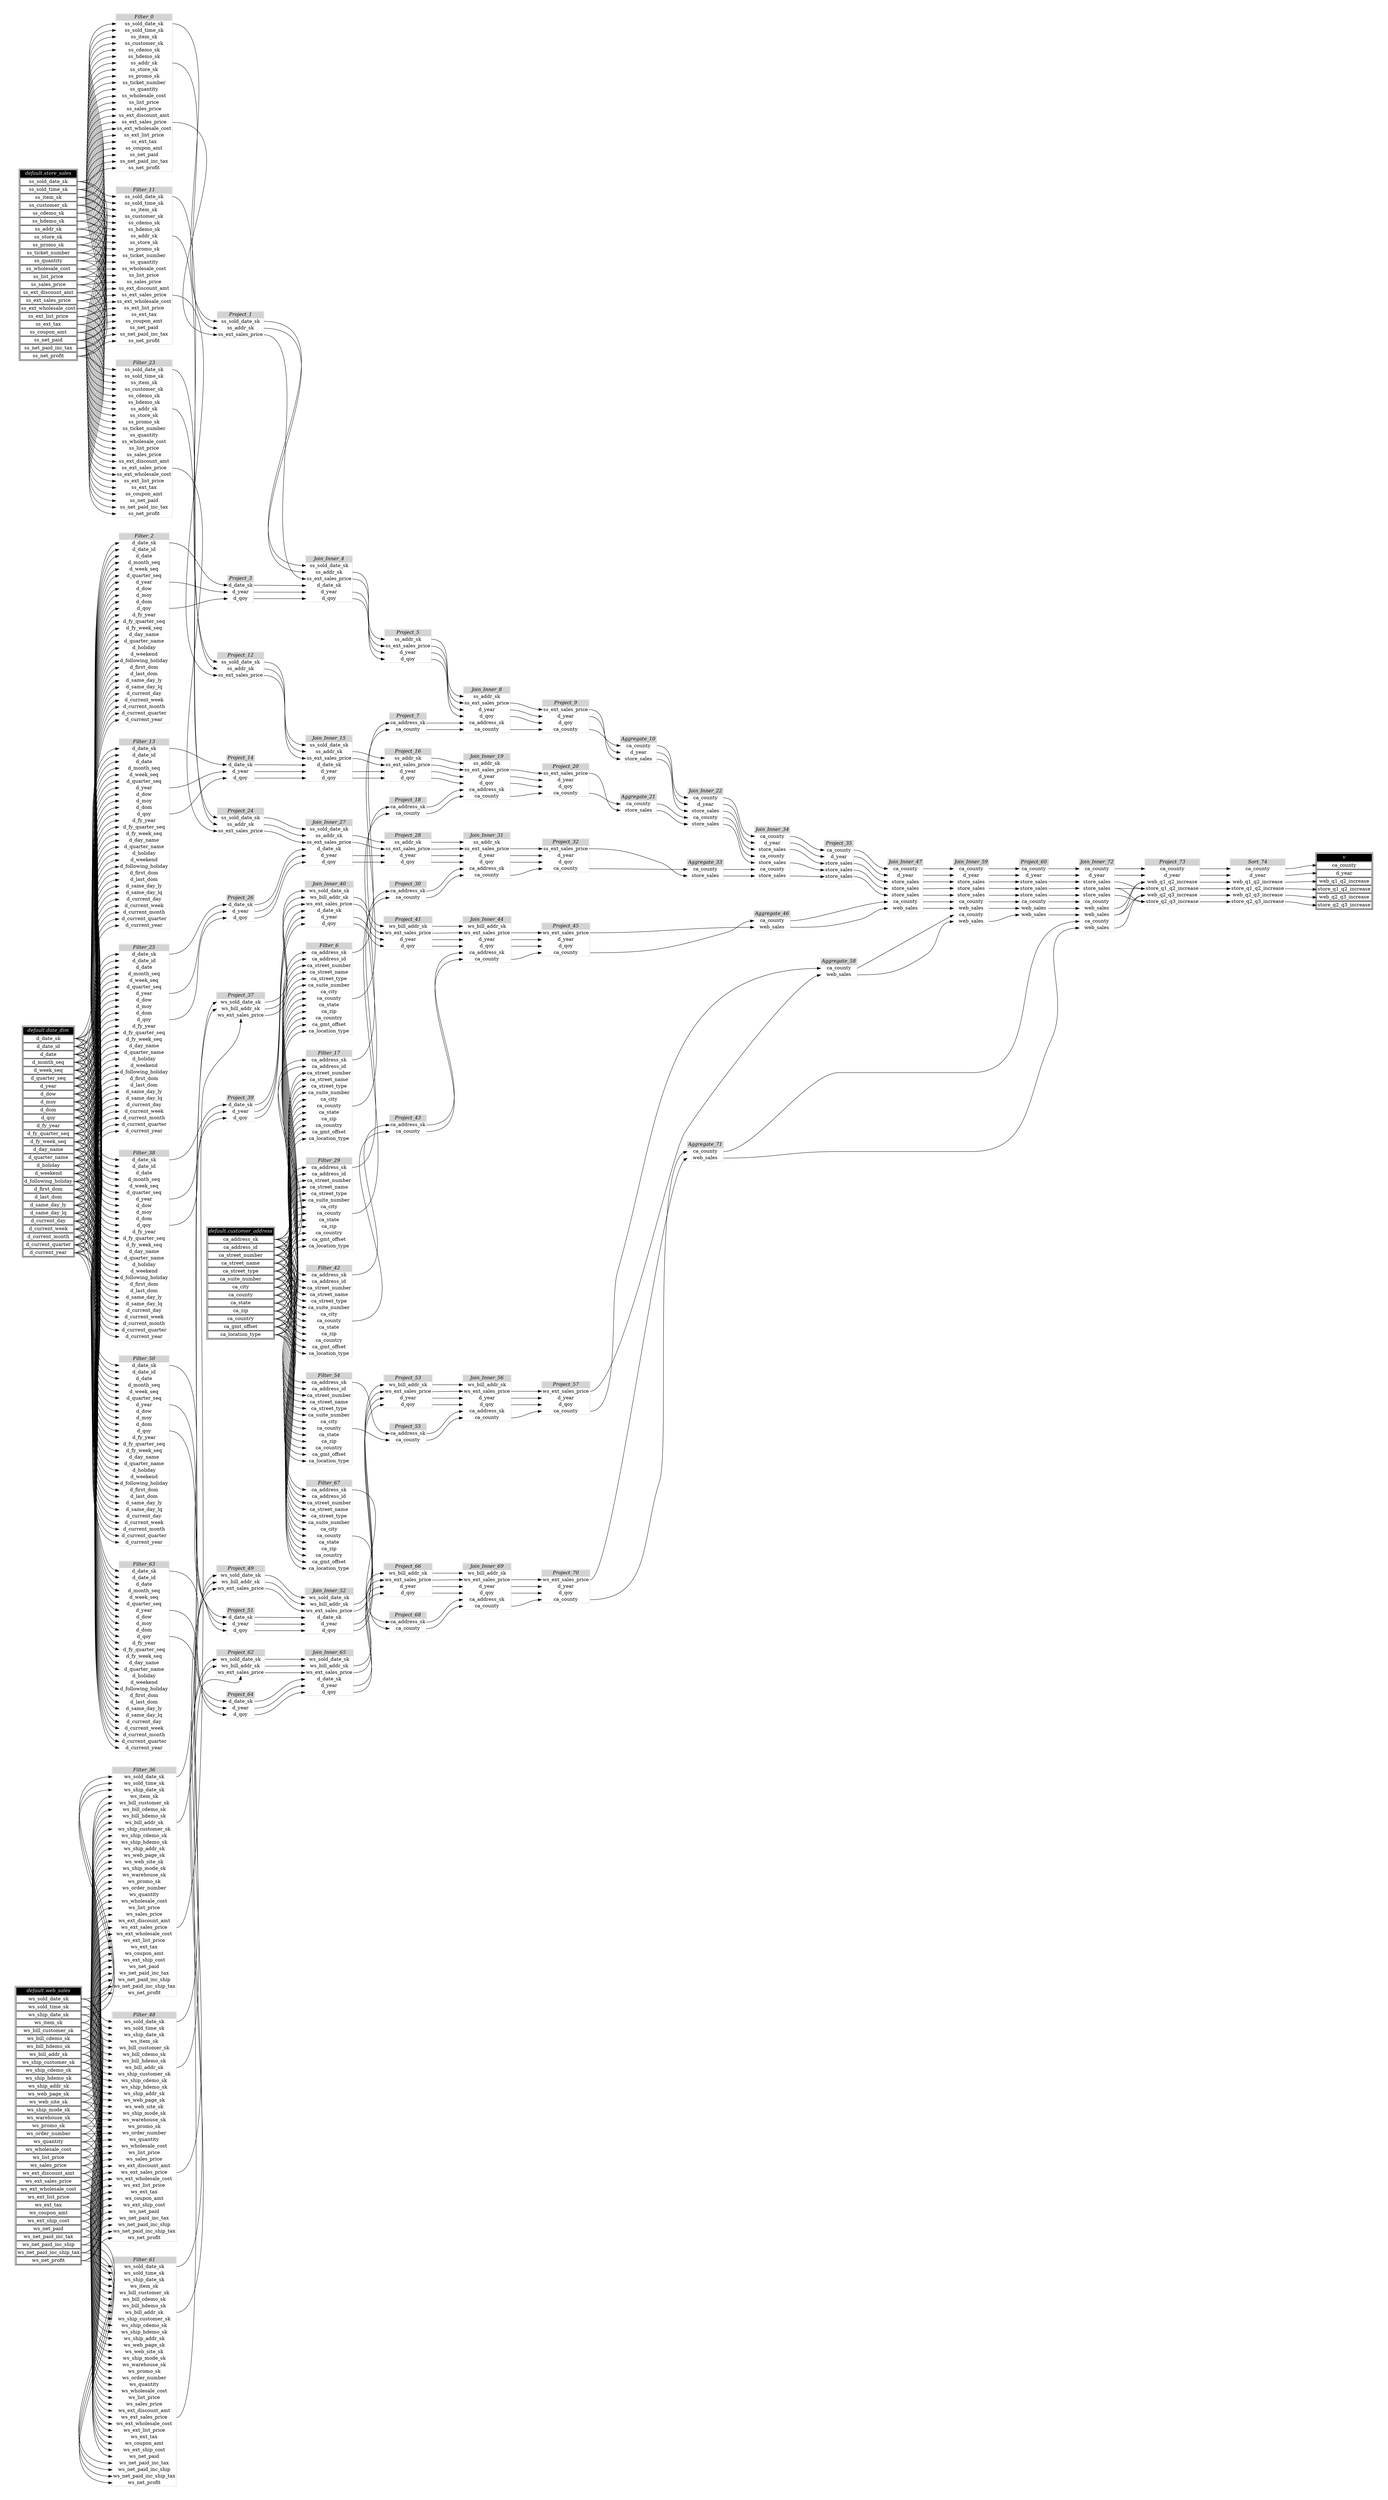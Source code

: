 // Automatically generated by TPCDSFlowTestSuite


digraph {
  graph [pad="0.5" nodesep="0.5" ranksep="1" fontname="Helvetica" rankdir=LR];
  node [shape=plaintext]

  
"Aggregate_10" [label=<
<table color="lightgray" border="1" cellborder="0" cellspacing="0">
  <tr><td bgcolor="lightgray" port="nodeName"><i>Aggregate_10</i></td></tr>
  <tr><td port="0">ca_county</td></tr>
<tr><td port="1">d_year</td></tr>
<tr><td port="2">store_sales</td></tr>
</table>>];
     

"Aggregate_21" [label=<
<table color="lightgray" border="1" cellborder="0" cellspacing="0">
  <tr><td bgcolor="lightgray" port="nodeName"><i>Aggregate_21</i></td></tr>
  <tr><td port="0">ca_county</td></tr>
<tr><td port="1">store_sales</td></tr>
</table>>];
     

"Aggregate_33" [label=<
<table color="lightgray" border="1" cellborder="0" cellspacing="0">
  <tr><td bgcolor="lightgray" port="nodeName"><i>Aggregate_33</i></td></tr>
  <tr><td port="0">ca_county</td></tr>
<tr><td port="1">store_sales</td></tr>
</table>>];
     

"Aggregate_46" [label=<
<table color="lightgray" border="1" cellborder="0" cellspacing="0">
  <tr><td bgcolor="lightgray" port="nodeName"><i>Aggregate_46</i></td></tr>
  <tr><td port="0">ca_county</td></tr>
<tr><td port="1">web_sales</td></tr>
</table>>];
     

"Aggregate_58" [label=<
<table color="lightgray" border="1" cellborder="0" cellspacing="0">
  <tr><td bgcolor="lightgray" port="nodeName"><i>Aggregate_58</i></td></tr>
  <tr><td port="0">ca_county</td></tr>
<tr><td port="1">web_sales</td></tr>
</table>>];
     

"Aggregate_71" [label=<
<table color="lightgray" border="1" cellborder="0" cellspacing="0">
  <tr><td bgcolor="lightgray" port="nodeName"><i>Aggregate_71</i></td></tr>
  <tr><td port="0">ca_county</td></tr>
<tr><td port="1">web_sales</td></tr>
</table>>];
     

"Filter_0" [label=<
<table color="lightgray" border="1" cellborder="0" cellspacing="0">
  <tr><td bgcolor="lightgray" port="nodeName"><i>Filter_0</i></td></tr>
  <tr><td port="0">ss_sold_date_sk</td></tr>
<tr><td port="1">ss_sold_time_sk</td></tr>
<tr><td port="2">ss_item_sk</td></tr>
<tr><td port="3">ss_customer_sk</td></tr>
<tr><td port="4">ss_cdemo_sk</td></tr>
<tr><td port="5">ss_hdemo_sk</td></tr>
<tr><td port="6">ss_addr_sk</td></tr>
<tr><td port="7">ss_store_sk</td></tr>
<tr><td port="8">ss_promo_sk</td></tr>
<tr><td port="9">ss_ticket_number</td></tr>
<tr><td port="10">ss_quantity</td></tr>
<tr><td port="11">ss_wholesale_cost</td></tr>
<tr><td port="12">ss_list_price</td></tr>
<tr><td port="13">ss_sales_price</td></tr>
<tr><td port="14">ss_ext_discount_amt</td></tr>
<tr><td port="15">ss_ext_sales_price</td></tr>
<tr><td port="16">ss_ext_wholesale_cost</td></tr>
<tr><td port="17">ss_ext_list_price</td></tr>
<tr><td port="18">ss_ext_tax</td></tr>
<tr><td port="19">ss_coupon_amt</td></tr>
<tr><td port="20">ss_net_paid</td></tr>
<tr><td port="21">ss_net_paid_inc_tax</td></tr>
<tr><td port="22">ss_net_profit</td></tr>
</table>>];
     

"Filter_11" [label=<
<table color="lightgray" border="1" cellborder="0" cellspacing="0">
  <tr><td bgcolor="lightgray" port="nodeName"><i>Filter_11</i></td></tr>
  <tr><td port="0">ss_sold_date_sk</td></tr>
<tr><td port="1">ss_sold_time_sk</td></tr>
<tr><td port="2">ss_item_sk</td></tr>
<tr><td port="3">ss_customer_sk</td></tr>
<tr><td port="4">ss_cdemo_sk</td></tr>
<tr><td port="5">ss_hdemo_sk</td></tr>
<tr><td port="6">ss_addr_sk</td></tr>
<tr><td port="7">ss_store_sk</td></tr>
<tr><td port="8">ss_promo_sk</td></tr>
<tr><td port="9">ss_ticket_number</td></tr>
<tr><td port="10">ss_quantity</td></tr>
<tr><td port="11">ss_wholesale_cost</td></tr>
<tr><td port="12">ss_list_price</td></tr>
<tr><td port="13">ss_sales_price</td></tr>
<tr><td port="14">ss_ext_discount_amt</td></tr>
<tr><td port="15">ss_ext_sales_price</td></tr>
<tr><td port="16">ss_ext_wholesale_cost</td></tr>
<tr><td port="17">ss_ext_list_price</td></tr>
<tr><td port="18">ss_ext_tax</td></tr>
<tr><td port="19">ss_coupon_amt</td></tr>
<tr><td port="20">ss_net_paid</td></tr>
<tr><td port="21">ss_net_paid_inc_tax</td></tr>
<tr><td port="22">ss_net_profit</td></tr>
</table>>];
     

"Filter_13" [label=<
<table color="lightgray" border="1" cellborder="0" cellspacing="0">
  <tr><td bgcolor="lightgray" port="nodeName"><i>Filter_13</i></td></tr>
  <tr><td port="0">d_date_sk</td></tr>
<tr><td port="1">d_date_id</td></tr>
<tr><td port="2">d_date</td></tr>
<tr><td port="3">d_month_seq</td></tr>
<tr><td port="4">d_week_seq</td></tr>
<tr><td port="5">d_quarter_seq</td></tr>
<tr><td port="6">d_year</td></tr>
<tr><td port="7">d_dow</td></tr>
<tr><td port="8">d_moy</td></tr>
<tr><td port="9">d_dom</td></tr>
<tr><td port="10">d_qoy</td></tr>
<tr><td port="11">d_fy_year</td></tr>
<tr><td port="12">d_fy_quarter_seq</td></tr>
<tr><td port="13">d_fy_week_seq</td></tr>
<tr><td port="14">d_day_name</td></tr>
<tr><td port="15">d_quarter_name</td></tr>
<tr><td port="16">d_holiday</td></tr>
<tr><td port="17">d_weekend</td></tr>
<tr><td port="18">d_following_holiday</td></tr>
<tr><td port="19">d_first_dom</td></tr>
<tr><td port="20">d_last_dom</td></tr>
<tr><td port="21">d_same_day_ly</td></tr>
<tr><td port="22">d_same_day_lq</td></tr>
<tr><td port="23">d_current_day</td></tr>
<tr><td port="24">d_current_week</td></tr>
<tr><td port="25">d_current_month</td></tr>
<tr><td port="26">d_current_quarter</td></tr>
<tr><td port="27">d_current_year</td></tr>
</table>>];
     

"Filter_17" [label=<
<table color="lightgray" border="1" cellborder="0" cellspacing="0">
  <tr><td bgcolor="lightgray" port="nodeName"><i>Filter_17</i></td></tr>
  <tr><td port="0">ca_address_sk</td></tr>
<tr><td port="1">ca_address_id</td></tr>
<tr><td port="2">ca_street_number</td></tr>
<tr><td port="3">ca_street_name</td></tr>
<tr><td port="4">ca_street_type</td></tr>
<tr><td port="5">ca_suite_number</td></tr>
<tr><td port="6">ca_city</td></tr>
<tr><td port="7">ca_county</td></tr>
<tr><td port="8">ca_state</td></tr>
<tr><td port="9">ca_zip</td></tr>
<tr><td port="10">ca_country</td></tr>
<tr><td port="11">ca_gmt_offset</td></tr>
<tr><td port="12">ca_location_type</td></tr>
</table>>];
     

"Filter_2" [label=<
<table color="lightgray" border="1" cellborder="0" cellspacing="0">
  <tr><td bgcolor="lightgray" port="nodeName"><i>Filter_2</i></td></tr>
  <tr><td port="0">d_date_sk</td></tr>
<tr><td port="1">d_date_id</td></tr>
<tr><td port="2">d_date</td></tr>
<tr><td port="3">d_month_seq</td></tr>
<tr><td port="4">d_week_seq</td></tr>
<tr><td port="5">d_quarter_seq</td></tr>
<tr><td port="6">d_year</td></tr>
<tr><td port="7">d_dow</td></tr>
<tr><td port="8">d_moy</td></tr>
<tr><td port="9">d_dom</td></tr>
<tr><td port="10">d_qoy</td></tr>
<tr><td port="11">d_fy_year</td></tr>
<tr><td port="12">d_fy_quarter_seq</td></tr>
<tr><td port="13">d_fy_week_seq</td></tr>
<tr><td port="14">d_day_name</td></tr>
<tr><td port="15">d_quarter_name</td></tr>
<tr><td port="16">d_holiday</td></tr>
<tr><td port="17">d_weekend</td></tr>
<tr><td port="18">d_following_holiday</td></tr>
<tr><td port="19">d_first_dom</td></tr>
<tr><td port="20">d_last_dom</td></tr>
<tr><td port="21">d_same_day_ly</td></tr>
<tr><td port="22">d_same_day_lq</td></tr>
<tr><td port="23">d_current_day</td></tr>
<tr><td port="24">d_current_week</td></tr>
<tr><td port="25">d_current_month</td></tr>
<tr><td port="26">d_current_quarter</td></tr>
<tr><td port="27">d_current_year</td></tr>
</table>>];
     

"Filter_23" [label=<
<table color="lightgray" border="1" cellborder="0" cellspacing="0">
  <tr><td bgcolor="lightgray" port="nodeName"><i>Filter_23</i></td></tr>
  <tr><td port="0">ss_sold_date_sk</td></tr>
<tr><td port="1">ss_sold_time_sk</td></tr>
<tr><td port="2">ss_item_sk</td></tr>
<tr><td port="3">ss_customer_sk</td></tr>
<tr><td port="4">ss_cdemo_sk</td></tr>
<tr><td port="5">ss_hdemo_sk</td></tr>
<tr><td port="6">ss_addr_sk</td></tr>
<tr><td port="7">ss_store_sk</td></tr>
<tr><td port="8">ss_promo_sk</td></tr>
<tr><td port="9">ss_ticket_number</td></tr>
<tr><td port="10">ss_quantity</td></tr>
<tr><td port="11">ss_wholesale_cost</td></tr>
<tr><td port="12">ss_list_price</td></tr>
<tr><td port="13">ss_sales_price</td></tr>
<tr><td port="14">ss_ext_discount_amt</td></tr>
<tr><td port="15">ss_ext_sales_price</td></tr>
<tr><td port="16">ss_ext_wholesale_cost</td></tr>
<tr><td port="17">ss_ext_list_price</td></tr>
<tr><td port="18">ss_ext_tax</td></tr>
<tr><td port="19">ss_coupon_amt</td></tr>
<tr><td port="20">ss_net_paid</td></tr>
<tr><td port="21">ss_net_paid_inc_tax</td></tr>
<tr><td port="22">ss_net_profit</td></tr>
</table>>];
     

"Filter_25" [label=<
<table color="lightgray" border="1" cellborder="0" cellspacing="0">
  <tr><td bgcolor="lightgray" port="nodeName"><i>Filter_25</i></td></tr>
  <tr><td port="0">d_date_sk</td></tr>
<tr><td port="1">d_date_id</td></tr>
<tr><td port="2">d_date</td></tr>
<tr><td port="3">d_month_seq</td></tr>
<tr><td port="4">d_week_seq</td></tr>
<tr><td port="5">d_quarter_seq</td></tr>
<tr><td port="6">d_year</td></tr>
<tr><td port="7">d_dow</td></tr>
<tr><td port="8">d_moy</td></tr>
<tr><td port="9">d_dom</td></tr>
<tr><td port="10">d_qoy</td></tr>
<tr><td port="11">d_fy_year</td></tr>
<tr><td port="12">d_fy_quarter_seq</td></tr>
<tr><td port="13">d_fy_week_seq</td></tr>
<tr><td port="14">d_day_name</td></tr>
<tr><td port="15">d_quarter_name</td></tr>
<tr><td port="16">d_holiday</td></tr>
<tr><td port="17">d_weekend</td></tr>
<tr><td port="18">d_following_holiday</td></tr>
<tr><td port="19">d_first_dom</td></tr>
<tr><td port="20">d_last_dom</td></tr>
<tr><td port="21">d_same_day_ly</td></tr>
<tr><td port="22">d_same_day_lq</td></tr>
<tr><td port="23">d_current_day</td></tr>
<tr><td port="24">d_current_week</td></tr>
<tr><td port="25">d_current_month</td></tr>
<tr><td port="26">d_current_quarter</td></tr>
<tr><td port="27">d_current_year</td></tr>
</table>>];
     

"Filter_29" [label=<
<table color="lightgray" border="1" cellborder="0" cellspacing="0">
  <tr><td bgcolor="lightgray" port="nodeName"><i>Filter_29</i></td></tr>
  <tr><td port="0">ca_address_sk</td></tr>
<tr><td port="1">ca_address_id</td></tr>
<tr><td port="2">ca_street_number</td></tr>
<tr><td port="3">ca_street_name</td></tr>
<tr><td port="4">ca_street_type</td></tr>
<tr><td port="5">ca_suite_number</td></tr>
<tr><td port="6">ca_city</td></tr>
<tr><td port="7">ca_county</td></tr>
<tr><td port="8">ca_state</td></tr>
<tr><td port="9">ca_zip</td></tr>
<tr><td port="10">ca_country</td></tr>
<tr><td port="11">ca_gmt_offset</td></tr>
<tr><td port="12">ca_location_type</td></tr>
</table>>];
     

"Filter_36" [label=<
<table color="lightgray" border="1" cellborder="0" cellspacing="0">
  <tr><td bgcolor="lightgray" port="nodeName"><i>Filter_36</i></td></tr>
  <tr><td port="0">ws_sold_date_sk</td></tr>
<tr><td port="1">ws_sold_time_sk</td></tr>
<tr><td port="2">ws_ship_date_sk</td></tr>
<tr><td port="3">ws_item_sk</td></tr>
<tr><td port="4">ws_bill_customer_sk</td></tr>
<tr><td port="5">ws_bill_cdemo_sk</td></tr>
<tr><td port="6">ws_bill_hdemo_sk</td></tr>
<tr><td port="7">ws_bill_addr_sk</td></tr>
<tr><td port="8">ws_ship_customer_sk</td></tr>
<tr><td port="9">ws_ship_cdemo_sk</td></tr>
<tr><td port="10">ws_ship_hdemo_sk</td></tr>
<tr><td port="11">ws_ship_addr_sk</td></tr>
<tr><td port="12">ws_web_page_sk</td></tr>
<tr><td port="13">ws_web_site_sk</td></tr>
<tr><td port="14">ws_ship_mode_sk</td></tr>
<tr><td port="15">ws_warehouse_sk</td></tr>
<tr><td port="16">ws_promo_sk</td></tr>
<tr><td port="17">ws_order_number</td></tr>
<tr><td port="18">ws_quantity</td></tr>
<tr><td port="19">ws_wholesale_cost</td></tr>
<tr><td port="20">ws_list_price</td></tr>
<tr><td port="21">ws_sales_price</td></tr>
<tr><td port="22">ws_ext_discount_amt</td></tr>
<tr><td port="23">ws_ext_sales_price</td></tr>
<tr><td port="24">ws_ext_wholesale_cost</td></tr>
<tr><td port="25">ws_ext_list_price</td></tr>
<tr><td port="26">ws_ext_tax</td></tr>
<tr><td port="27">ws_coupon_amt</td></tr>
<tr><td port="28">ws_ext_ship_cost</td></tr>
<tr><td port="29">ws_net_paid</td></tr>
<tr><td port="30">ws_net_paid_inc_tax</td></tr>
<tr><td port="31">ws_net_paid_inc_ship</td></tr>
<tr><td port="32">ws_net_paid_inc_ship_tax</td></tr>
<tr><td port="33">ws_net_profit</td></tr>
</table>>];
     

"Filter_38" [label=<
<table color="lightgray" border="1" cellborder="0" cellspacing="0">
  <tr><td bgcolor="lightgray" port="nodeName"><i>Filter_38</i></td></tr>
  <tr><td port="0">d_date_sk</td></tr>
<tr><td port="1">d_date_id</td></tr>
<tr><td port="2">d_date</td></tr>
<tr><td port="3">d_month_seq</td></tr>
<tr><td port="4">d_week_seq</td></tr>
<tr><td port="5">d_quarter_seq</td></tr>
<tr><td port="6">d_year</td></tr>
<tr><td port="7">d_dow</td></tr>
<tr><td port="8">d_moy</td></tr>
<tr><td port="9">d_dom</td></tr>
<tr><td port="10">d_qoy</td></tr>
<tr><td port="11">d_fy_year</td></tr>
<tr><td port="12">d_fy_quarter_seq</td></tr>
<tr><td port="13">d_fy_week_seq</td></tr>
<tr><td port="14">d_day_name</td></tr>
<tr><td port="15">d_quarter_name</td></tr>
<tr><td port="16">d_holiday</td></tr>
<tr><td port="17">d_weekend</td></tr>
<tr><td port="18">d_following_holiday</td></tr>
<tr><td port="19">d_first_dom</td></tr>
<tr><td port="20">d_last_dom</td></tr>
<tr><td port="21">d_same_day_ly</td></tr>
<tr><td port="22">d_same_day_lq</td></tr>
<tr><td port="23">d_current_day</td></tr>
<tr><td port="24">d_current_week</td></tr>
<tr><td port="25">d_current_month</td></tr>
<tr><td port="26">d_current_quarter</td></tr>
<tr><td port="27">d_current_year</td></tr>
</table>>];
     

"Filter_42" [label=<
<table color="lightgray" border="1" cellborder="0" cellspacing="0">
  <tr><td bgcolor="lightgray" port="nodeName"><i>Filter_42</i></td></tr>
  <tr><td port="0">ca_address_sk</td></tr>
<tr><td port="1">ca_address_id</td></tr>
<tr><td port="2">ca_street_number</td></tr>
<tr><td port="3">ca_street_name</td></tr>
<tr><td port="4">ca_street_type</td></tr>
<tr><td port="5">ca_suite_number</td></tr>
<tr><td port="6">ca_city</td></tr>
<tr><td port="7">ca_county</td></tr>
<tr><td port="8">ca_state</td></tr>
<tr><td port="9">ca_zip</td></tr>
<tr><td port="10">ca_country</td></tr>
<tr><td port="11">ca_gmt_offset</td></tr>
<tr><td port="12">ca_location_type</td></tr>
</table>>];
     

"Filter_48" [label=<
<table color="lightgray" border="1" cellborder="0" cellspacing="0">
  <tr><td bgcolor="lightgray" port="nodeName"><i>Filter_48</i></td></tr>
  <tr><td port="0">ws_sold_date_sk</td></tr>
<tr><td port="1">ws_sold_time_sk</td></tr>
<tr><td port="2">ws_ship_date_sk</td></tr>
<tr><td port="3">ws_item_sk</td></tr>
<tr><td port="4">ws_bill_customer_sk</td></tr>
<tr><td port="5">ws_bill_cdemo_sk</td></tr>
<tr><td port="6">ws_bill_hdemo_sk</td></tr>
<tr><td port="7">ws_bill_addr_sk</td></tr>
<tr><td port="8">ws_ship_customer_sk</td></tr>
<tr><td port="9">ws_ship_cdemo_sk</td></tr>
<tr><td port="10">ws_ship_hdemo_sk</td></tr>
<tr><td port="11">ws_ship_addr_sk</td></tr>
<tr><td port="12">ws_web_page_sk</td></tr>
<tr><td port="13">ws_web_site_sk</td></tr>
<tr><td port="14">ws_ship_mode_sk</td></tr>
<tr><td port="15">ws_warehouse_sk</td></tr>
<tr><td port="16">ws_promo_sk</td></tr>
<tr><td port="17">ws_order_number</td></tr>
<tr><td port="18">ws_quantity</td></tr>
<tr><td port="19">ws_wholesale_cost</td></tr>
<tr><td port="20">ws_list_price</td></tr>
<tr><td port="21">ws_sales_price</td></tr>
<tr><td port="22">ws_ext_discount_amt</td></tr>
<tr><td port="23">ws_ext_sales_price</td></tr>
<tr><td port="24">ws_ext_wholesale_cost</td></tr>
<tr><td port="25">ws_ext_list_price</td></tr>
<tr><td port="26">ws_ext_tax</td></tr>
<tr><td port="27">ws_coupon_amt</td></tr>
<tr><td port="28">ws_ext_ship_cost</td></tr>
<tr><td port="29">ws_net_paid</td></tr>
<tr><td port="30">ws_net_paid_inc_tax</td></tr>
<tr><td port="31">ws_net_paid_inc_ship</td></tr>
<tr><td port="32">ws_net_paid_inc_ship_tax</td></tr>
<tr><td port="33">ws_net_profit</td></tr>
</table>>];
     

"Filter_50" [label=<
<table color="lightgray" border="1" cellborder="0" cellspacing="0">
  <tr><td bgcolor="lightgray" port="nodeName"><i>Filter_50</i></td></tr>
  <tr><td port="0">d_date_sk</td></tr>
<tr><td port="1">d_date_id</td></tr>
<tr><td port="2">d_date</td></tr>
<tr><td port="3">d_month_seq</td></tr>
<tr><td port="4">d_week_seq</td></tr>
<tr><td port="5">d_quarter_seq</td></tr>
<tr><td port="6">d_year</td></tr>
<tr><td port="7">d_dow</td></tr>
<tr><td port="8">d_moy</td></tr>
<tr><td port="9">d_dom</td></tr>
<tr><td port="10">d_qoy</td></tr>
<tr><td port="11">d_fy_year</td></tr>
<tr><td port="12">d_fy_quarter_seq</td></tr>
<tr><td port="13">d_fy_week_seq</td></tr>
<tr><td port="14">d_day_name</td></tr>
<tr><td port="15">d_quarter_name</td></tr>
<tr><td port="16">d_holiday</td></tr>
<tr><td port="17">d_weekend</td></tr>
<tr><td port="18">d_following_holiday</td></tr>
<tr><td port="19">d_first_dom</td></tr>
<tr><td port="20">d_last_dom</td></tr>
<tr><td port="21">d_same_day_ly</td></tr>
<tr><td port="22">d_same_day_lq</td></tr>
<tr><td port="23">d_current_day</td></tr>
<tr><td port="24">d_current_week</td></tr>
<tr><td port="25">d_current_month</td></tr>
<tr><td port="26">d_current_quarter</td></tr>
<tr><td port="27">d_current_year</td></tr>
</table>>];
     

"Filter_54" [label=<
<table color="lightgray" border="1" cellborder="0" cellspacing="0">
  <tr><td bgcolor="lightgray" port="nodeName"><i>Filter_54</i></td></tr>
  <tr><td port="0">ca_address_sk</td></tr>
<tr><td port="1">ca_address_id</td></tr>
<tr><td port="2">ca_street_number</td></tr>
<tr><td port="3">ca_street_name</td></tr>
<tr><td port="4">ca_street_type</td></tr>
<tr><td port="5">ca_suite_number</td></tr>
<tr><td port="6">ca_city</td></tr>
<tr><td port="7">ca_county</td></tr>
<tr><td port="8">ca_state</td></tr>
<tr><td port="9">ca_zip</td></tr>
<tr><td port="10">ca_country</td></tr>
<tr><td port="11">ca_gmt_offset</td></tr>
<tr><td port="12">ca_location_type</td></tr>
</table>>];
     

"Filter_6" [label=<
<table color="lightgray" border="1" cellborder="0" cellspacing="0">
  <tr><td bgcolor="lightgray" port="nodeName"><i>Filter_6</i></td></tr>
  <tr><td port="0">ca_address_sk</td></tr>
<tr><td port="1">ca_address_id</td></tr>
<tr><td port="2">ca_street_number</td></tr>
<tr><td port="3">ca_street_name</td></tr>
<tr><td port="4">ca_street_type</td></tr>
<tr><td port="5">ca_suite_number</td></tr>
<tr><td port="6">ca_city</td></tr>
<tr><td port="7">ca_county</td></tr>
<tr><td port="8">ca_state</td></tr>
<tr><td port="9">ca_zip</td></tr>
<tr><td port="10">ca_country</td></tr>
<tr><td port="11">ca_gmt_offset</td></tr>
<tr><td port="12">ca_location_type</td></tr>
</table>>];
     

"Filter_61" [label=<
<table color="lightgray" border="1" cellborder="0" cellspacing="0">
  <tr><td bgcolor="lightgray" port="nodeName"><i>Filter_61</i></td></tr>
  <tr><td port="0">ws_sold_date_sk</td></tr>
<tr><td port="1">ws_sold_time_sk</td></tr>
<tr><td port="2">ws_ship_date_sk</td></tr>
<tr><td port="3">ws_item_sk</td></tr>
<tr><td port="4">ws_bill_customer_sk</td></tr>
<tr><td port="5">ws_bill_cdemo_sk</td></tr>
<tr><td port="6">ws_bill_hdemo_sk</td></tr>
<tr><td port="7">ws_bill_addr_sk</td></tr>
<tr><td port="8">ws_ship_customer_sk</td></tr>
<tr><td port="9">ws_ship_cdemo_sk</td></tr>
<tr><td port="10">ws_ship_hdemo_sk</td></tr>
<tr><td port="11">ws_ship_addr_sk</td></tr>
<tr><td port="12">ws_web_page_sk</td></tr>
<tr><td port="13">ws_web_site_sk</td></tr>
<tr><td port="14">ws_ship_mode_sk</td></tr>
<tr><td port="15">ws_warehouse_sk</td></tr>
<tr><td port="16">ws_promo_sk</td></tr>
<tr><td port="17">ws_order_number</td></tr>
<tr><td port="18">ws_quantity</td></tr>
<tr><td port="19">ws_wholesale_cost</td></tr>
<tr><td port="20">ws_list_price</td></tr>
<tr><td port="21">ws_sales_price</td></tr>
<tr><td port="22">ws_ext_discount_amt</td></tr>
<tr><td port="23">ws_ext_sales_price</td></tr>
<tr><td port="24">ws_ext_wholesale_cost</td></tr>
<tr><td port="25">ws_ext_list_price</td></tr>
<tr><td port="26">ws_ext_tax</td></tr>
<tr><td port="27">ws_coupon_amt</td></tr>
<tr><td port="28">ws_ext_ship_cost</td></tr>
<tr><td port="29">ws_net_paid</td></tr>
<tr><td port="30">ws_net_paid_inc_tax</td></tr>
<tr><td port="31">ws_net_paid_inc_ship</td></tr>
<tr><td port="32">ws_net_paid_inc_ship_tax</td></tr>
<tr><td port="33">ws_net_profit</td></tr>
</table>>];
     

"Filter_63" [label=<
<table color="lightgray" border="1" cellborder="0" cellspacing="0">
  <tr><td bgcolor="lightgray" port="nodeName"><i>Filter_63</i></td></tr>
  <tr><td port="0">d_date_sk</td></tr>
<tr><td port="1">d_date_id</td></tr>
<tr><td port="2">d_date</td></tr>
<tr><td port="3">d_month_seq</td></tr>
<tr><td port="4">d_week_seq</td></tr>
<tr><td port="5">d_quarter_seq</td></tr>
<tr><td port="6">d_year</td></tr>
<tr><td port="7">d_dow</td></tr>
<tr><td port="8">d_moy</td></tr>
<tr><td port="9">d_dom</td></tr>
<tr><td port="10">d_qoy</td></tr>
<tr><td port="11">d_fy_year</td></tr>
<tr><td port="12">d_fy_quarter_seq</td></tr>
<tr><td port="13">d_fy_week_seq</td></tr>
<tr><td port="14">d_day_name</td></tr>
<tr><td port="15">d_quarter_name</td></tr>
<tr><td port="16">d_holiday</td></tr>
<tr><td port="17">d_weekend</td></tr>
<tr><td port="18">d_following_holiday</td></tr>
<tr><td port="19">d_first_dom</td></tr>
<tr><td port="20">d_last_dom</td></tr>
<tr><td port="21">d_same_day_ly</td></tr>
<tr><td port="22">d_same_day_lq</td></tr>
<tr><td port="23">d_current_day</td></tr>
<tr><td port="24">d_current_week</td></tr>
<tr><td port="25">d_current_month</td></tr>
<tr><td port="26">d_current_quarter</td></tr>
<tr><td port="27">d_current_year</td></tr>
</table>>];
     

"Filter_67" [label=<
<table color="lightgray" border="1" cellborder="0" cellspacing="0">
  <tr><td bgcolor="lightgray" port="nodeName"><i>Filter_67</i></td></tr>
  <tr><td port="0">ca_address_sk</td></tr>
<tr><td port="1">ca_address_id</td></tr>
<tr><td port="2">ca_street_number</td></tr>
<tr><td port="3">ca_street_name</td></tr>
<tr><td port="4">ca_street_type</td></tr>
<tr><td port="5">ca_suite_number</td></tr>
<tr><td port="6">ca_city</td></tr>
<tr><td port="7">ca_county</td></tr>
<tr><td port="8">ca_state</td></tr>
<tr><td port="9">ca_zip</td></tr>
<tr><td port="10">ca_country</td></tr>
<tr><td port="11">ca_gmt_offset</td></tr>
<tr><td port="12">ca_location_type</td></tr>
</table>>];
     

"Join_Inner_15" [label=<
<table color="lightgray" border="1" cellborder="0" cellspacing="0">
  <tr><td bgcolor="lightgray" port="nodeName"><i>Join_Inner_15</i></td></tr>
  <tr><td port="0">ss_sold_date_sk</td></tr>
<tr><td port="1">ss_addr_sk</td></tr>
<tr><td port="2">ss_ext_sales_price</td></tr>
<tr><td port="3">d_date_sk</td></tr>
<tr><td port="4">d_year</td></tr>
<tr><td port="5">d_qoy</td></tr>
</table>>];
     

"Join_Inner_19" [label=<
<table color="lightgray" border="1" cellborder="0" cellspacing="0">
  <tr><td bgcolor="lightgray" port="nodeName"><i>Join_Inner_19</i></td></tr>
  <tr><td port="0">ss_addr_sk</td></tr>
<tr><td port="1">ss_ext_sales_price</td></tr>
<tr><td port="2">d_year</td></tr>
<tr><td port="3">d_qoy</td></tr>
<tr><td port="4">ca_address_sk</td></tr>
<tr><td port="5">ca_county</td></tr>
</table>>];
     

"Join_Inner_22" [label=<
<table color="lightgray" border="1" cellborder="0" cellspacing="0">
  <tr><td bgcolor="lightgray" port="nodeName"><i>Join_Inner_22</i></td></tr>
  <tr><td port="0">ca_county</td></tr>
<tr><td port="1">d_year</td></tr>
<tr><td port="2">store_sales</td></tr>
<tr><td port="3">ca_county</td></tr>
<tr><td port="4">store_sales</td></tr>
</table>>];
     

"Join_Inner_27" [label=<
<table color="lightgray" border="1" cellborder="0" cellspacing="0">
  <tr><td bgcolor="lightgray" port="nodeName"><i>Join_Inner_27</i></td></tr>
  <tr><td port="0">ss_sold_date_sk</td></tr>
<tr><td port="1">ss_addr_sk</td></tr>
<tr><td port="2">ss_ext_sales_price</td></tr>
<tr><td port="3">d_date_sk</td></tr>
<tr><td port="4">d_year</td></tr>
<tr><td port="5">d_qoy</td></tr>
</table>>];
     

"Join_Inner_31" [label=<
<table color="lightgray" border="1" cellborder="0" cellspacing="0">
  <tr><td bgcolor="lightgray" port="nodeName"><i>Join_Inner_31</i></td></tr>
  <tr><td port="0">ss_addr_sk</td></tr>
<tr><td port="1">ss_ext_sales_price</td></tr>
<tr><td port="2">d_year</td></tr>
<tr><td port="3">d_qoy</td></tr>
<tr><td port="4">ca_address_sk</td></tr>
<tr><td port="5">ca_county</td></tr>
</table>>];
     

"Join_Inner_34" [label=<
<table color="lightgray" border="1" cellborder="0" cellspacing="0">
  <tr><td bgcolor="lightgray" port="nodeName"><i>Join_Inner_34</i></td></tr>
  <tr><td port="0">ca_county</td></tr>
<tr><td port="1">d_year</td></tr>
<tr><td port="2">store_sales</td></tr>
<tr><td port="3">ca_county</td></tr>
<tr><td port="4">store_sales</td></tr>
<tr><td port="5">ca_county</td></tr>
<tr><td port="6">store_sales</td></tr>
</table>>];
     

"Join_Inner_4" [label=<
<table color="lightgray" border="1" cellborder="0" cellspacing="0">
  <tr><td bgcolor="lightgray" port="nodeName"><i>Join_Inner_4</i></td></tr>
  <tr><td port="0">ss_sold_date_sk</td></tr>
<tr><td port="1">ss_addr_sk</td></tr>
<tr><td port="2">ss_ext_sales_price</td></tr>
<tr><td port="3">d_date_sk</td></tr>
<tr><td port="4">d_year</td></tr>
<tr><td port="5">d_qoy</td></tr>
</table>>];
     

"Join_Inner_40" [label=<
<table color="lightgray" border="1" cellborder="0" cellspacing="0">
  <tr><td bgcolor="lightgray" port="nodeName"><i>Join_Inner_40</i></td></tr>
  <tr><td port="0">ws_sold_date_sk</td></tr>
<tr><td port="1">ws_bill_addr_sk</td></tr>
<tr><td port="2">ws_ext_sales_price</td></tr>
<tr><td port="3">d_date_sk</td></tr>
<tr><td port="4">d_year</td></tr>
<tr><td port="5">d_qoy</td></tr>
</table>>];
     

"Join_Inner_44" [label=<
<table color="lightgray" border="1" cellborder="0" cellspacing="0">
  <tr><td bgcolor="lightgray" port="nodeName"><i>Join_Inner_44</i></td></tr>
  <tr><td port="0">ws_bill_addr_sk</td></tr>
<tr><td port="1">ws_ext_sales_price</td></tr>
<tr><td port="2">d_year</td></tr>
<tr><td port="3">d_qoy</td></tr>
<tr><td port="4">ca_address_sk</td></tr>
<tr><td port="5">ca_county</td></tr>
</table>>];
     

"Join_Inner_47" [label=<
<table color="lightgray" border="1" cellborder="0" cellspacing="0">
  <tr><td bgcolor="lightgray" port="nodeName"><i>Join_Inner_47</i></td></tr>
  <tr><td port="0">ca_county</td></tr>
<tr><td port="1">d_year</td></tr>
<tr><td port="2">store_sales</td></tr>
<tr><td port="3">store_sales</td></tr>
<tr><td port="4">store_sales</td></tr>
<tr><td port="5">ca_county</td></tr>
<tr><td port="6">web_sales</td></tr>
</table>>];
     

"Join_Inner_52" [label=<
<table color="lightgray" border="1" cellborder="0" cellspacing="0">
  <tr><td bgcolor="lightgray" port="nodeName"><i>Join_Inner_52</i></td></tr>
  <tr><td port="0">ws_sold_date_sk</td></tr>
<tr><td port="1">ws_bill_addr_sk</td></tr>
<tr><td port="2">ws_ext_sales_price</td></tr>
<tr><td port="3">d_date_sk</td></tr>
<tr><td port="4">d_year</td></tr>
<tr><td port="5">d_qoy</td></tr>
</table>>];
     

"Join_Inner_56" [label=<
<table color="lightgray" border="1" cellborder="0" cellspacing="0">
  <tr><td bgcolor="lightgray" port="nodeName"><i>Join_Inner_56</i></td></tr>
  <tr><td port="0">ws_bill_addr_sk</td></tr>
<tr><td port="1">ws_ext_sales_price</td></tr>
<tr><td port="2">d_year</td></tr>
<tr><td port="3">d_qoy</td></tr>
<tr><td port="4">ca_address_sk</td></tr>
<tr><td port="5">ca_county</td></tr>
</table>>];
     

"Join_Inner_59" [label=<
<table color="lightgray" border="1" cellborder="0" cellspacing="0">
  <tr><td bgcolor="lightgray" port="nodeName"><i>Join_Inner_59</i></td></tr>
  <tr><td port="0">ca_county</td></tr>
<tr><td port="1">d_year</td></tr>
<tr><td port="2">store_sales</td></tr>
<tr><td port="3">store_sales</td></tr>
<tr><td port="4">store_sales</td></tr>
<tr><td port="5">ca_county</td></tr>
<tr><td port="6">web_sales</td></tr>
<tr><td port="7">ca_county</td></tr>
<tr><td port="8">web_sales</td></tr>
</table>>];
     

"Join_Inner_65" [label=<
<table color="lightgray" border="1" cellborder="0" cellspacing="0">
  <tr><td bgcolor="lightgray" port="nodeName"><i>Join_Inner_65</i></td></tr>
  <tr><td port="0">ws_sold_date_sk</td></tr>
<tr><td port="1">ws_bill_addr_sk</td></tr>
<tr><td port="2">ws_ext_sales_price</td></tr>
<tr><td port="3">d_date_sk</td></tr>
<tr><td port="4">d_year</td></tr>
<tr><td port="5">d_qoy</td></tr>
</table>>];
     

"Join_Inner_69" [label=<
<table color="lightgray" border="1" cellborder="0" cellspacing="0">
  <tr><td bgcolor="lightgray" port="nodeName"><i>Join_Inner_69</i></td></tr>
  <tr><td port="0">ws_bill_addr_sk</td></tr>
<tr><td port="1">ws_ext_sales_price</td></tr>
<tr><td port="2">d_year</td></tr>
<tr><td port="3">d_qoy</td></tr>
<tr><td port="4">ca_address_sk</td></tr>
<tr><td port="5">ca_county</td></tr>
</table>>];
     

"Join_Inner_72" [label=<
<table color="lightgray" border="1" cellborder="0" cellspacing="0">
  <tr><td bgcolor="lightgray" port="nodeName"><i>Join_Inner_72</i></td></tr>
  <tr><td port="0">ca_county</td></tr>
<tr><td port="1">d_year</td></tr>
<tr><td port="2">store_sales</td></tr>
<tr><td port="3">store_sales</td></tr>
<tr><td port="4">store_sales</td></tr>
<tr><td port="5">ca_county</td></tr>
<tr><td port="6">web_sales</td></tr>
<tr><td port="7">web_sales</td></tr>
<tr><td port="8">ca_county</td></tr>
<tr><td port="9">web_sales</td></tr>
</table>>];
     

"Join_Inner_8" [label=<
<table color="lightgray" border="1" cellborder="0" cellspacing="0">
  <tr><td bgcolor="lightgray" port="nodeName"><i>Join_Inner_8</i></td></tr>
  <tr><td port="0">ss_addr_sk</td></tr>
<tr><td port="1">ss_ext_sales_price</td></tr>
<tr><td port="2">d_year</td></tr>
<tr><td port="3">d_qoy</td></tr>
<tr><td port="4">ca_address_sk</td></tr>
<tr><td port="5">ca_county</td></tr>
</table>>];
     

"Project_1" [label=<
<table color="lightgray" border="1" cellborder="0" cellspacing="0">
  <tr><td bgcolor="lightgray" port="nodeName"><i>Project_1</i></td></tr>
  <tr><td port="0">ss_sold_date_sk</td></tr>
<tr><td port="1">ss_addr_sk</td></tr>
<tr><td port="2">ss_ext_sales_price</td></tr>
</table>>];
     

"Project_12" [label=<
<table color="lightgray" border="1" cellborder="0" cellspacing="0">
  <tr><td bgcolor="lightgray" port="nodeName"><i>Project_12</i></td></tr>
  <tr><td port="0">ss_sold_date_sk</td></tr>
<tr><td port="1">ss_addr_sk</td></tr>
<tr><td port="2">ss_ext_sales_price</td></tr>
</table>>];
     

"Project_14" [label=<
<table color="lightgray" border="1" cellborder="0" cellspacing="0">
  <tr><td bgcolor="lightgray" port="nodeName"><i>Project_14</i></td></tr>
  <tr><td port="0">d_date_sk</td></tr>
<tr><td port="1">d_year</td></tr>
<tr><td port="2">d_qoy</td></tr>
</table>>];
     

"Project_16" [label=<
<table color="lightgray" border="1" cellborder="0" cellspacing="0">
  <tr><td bgcolor="lightgray" port="nodeName"><i>Project_16</i></td></tr>
  <tr><td port="0">ss_addr_sk</td></tr>
<tr><td port="1">ss_ext_sales_price</td></tr>
<tr><td port="2">d_year</td></tr>
<tr><td port="3">d_qoy</td></tr>
</table>>];
     

"Project_18" [label=<
<table color="lightgray" border="1" cellborder="0" cellspacing="0">
  <tr><td bgcolor="lightgray" port="nodeName"><i>Project_18</i></td></tr>
  <tr><td port="0">ca_address_sk</td></tr>
<tr><td port="1">ca_county</td></tr>
</table>>];
     

"Project_20" [label=<
<table color="lightgray" border="1" cellborder="0" cellspacing="0">
  <tr><td bgcolor="lightgray" port="nodeName"><i>Project_20</i></td></tr>
  <tr><td port="0">ss_ext_sales_price</td></tr>
<tr><td port="1">d_year</td></tr>
<tr><td port="2">d_qoy</td></tr>
<tr><td port="3">ca_county</td></tr>
</table>>];
     

"Project_24" [label=<
<table color="lightgray" border="1" cellborder="0" cellspacing="0">
  <tr><td bgcolor="lightgray" port="nodeName"><i>Project_24</i></td></tr>
  <tr><td port="0">ss_sold_date_sk</td></tr>
<tr><td port="1">ss_addr_sk</td></tr>
<tr><td port="2">ss_ext_sales_price</td></tr>
</table>>];
     

"Project_26" [label=<
<table color="lightgray" border="1" cellborder="0" cellspacing="0">
  <tr><td bgcolor="lightgray" port="nodeName"><i>Project_26</i></td></tr>
  <tr><td port="0">d_date_sk</td></tr>
<tr><td port="1">d_year</td></tr>
<tr><td port="2">d_qoy</td></tr>
</table>>];
     

"Project_28" [label=<
<table color="lightgray" border="1" cellborder="0" cellspacing="0">
  <tr><td bgcolor="lightgray" port="nodeName"><i>Project_28</i></td></tr>
  <tr><td port="0">ss_addr_sk</td></tr>
<tr><td port="1">ss_ext_sales_price</td></tr>
<tr><td port="2">d_year</td></tr>
<tr><td port="3">d_qoy</td></tr>
</table>>];
     

"Project_3" [label=<
<table color="lightgray" border="1" cellborder="0" cellspacing="0">
  <tr><td bgcolor="lightgray" port="nodeName"><i>Project_3</i></td></tr>
  <tr><td port="0">d_date_sk</td></tr>
<tr><td port="1">d_year</td></tr>
<tr><td port="2">d_qoy</td></tr>
</table>>];
     

"Project_30" [label=<
<table color="lightgray" border="1" cellborder="0" cellspacing="0">
  <tr><td bgcolor="lightgray" port="nodeName"><i>Project_30</i></td></tr>
  <tr><td port="0">ca_address_sk</td></tr>
<tr><td port="1">ca_county</td></tr>
</table>>];
     

"Project_32" [label=<
<table color="lightgray" border="1" cellborder="0" cellspacing="0">
  <tr><td bgcolor="lightgray" port="nodeName"><i>Project_32</i></td></tr>
  <tr><td port="0">ss_ext_sales_price</td></tr>
<tr><td port="1">d_year</td></tr>
<tr><td port="2">d_qoy</td></tr>
<tr><td port="3">ca_county</td></tr>
</table>>];
     

"Project_35" [label=<
<table color="lightgray" border="1" cellborder="0" cellspacing="0">
  <tr><td bgcolor="lightgray" port="nodeName"><i>Project_35</i></td></tr>
  <tr><td port="0">ca_county</td></tr>
<tr><td port="1">d_year</td></tr>
<tr><td port="2">store_sales</td></tr>
<tr><td port="3">store_sales</td></tr>
<tr><td port="4">store_sales</td></tr>
</table>>];
     

"Project_37" [label=<
<table color="lightgray" border="1" cellborder="0" cellspacing="0">
  <tr><td bgcolor="lightgray" port="nodeName"><i>Project_37</i></td></tr>
  <tr><td port="0">ws_sold_date_sk</td></tr>
<tr><td port="1">ws_bill_addr_sk</td></tr>
<tr><td port="2">ws_ext_sales_price</td></tr>
</table>>];
     

"Project_39" [label=<
<table color="lightgray" border="1" cellborder="0" cellspacing="0">
  <tr><td bgcolor="lightgray" port="nodeName"><i>Project_39</i></td></tr>
  <tr><td port="0">d_date_sk</td></tr>
<tr><td port="1">d_year</td></tr>
<tr><td port="2">d_qoy</td></tr>
</table>>];
     

"Project_41" [label=<
<table color="lightgray" border="1" cellborder="0" cellspacing="0">
  <tr><td bgcolor="lightgray" port="nodeName"><i>Project_41</i></td></tr>
  <tr><td port="0">ws_bill_addr_sk</td></tr>
<tr><td port="1">ws_ext_sales_price</td></tr>
<tr><td port="2">d_year</td></tr>
<tr><td port="3">d_qoy</td></tr>
</table>>];
     

"Project_43" [label=<
<table color="lightgray" border="1" cellborder="0" cellspacing="0">
  <tr><td bgcolor="lightgray" port="nodeName"><i>Project_43</i></td></tr>
  <tr><td port="0">ca_address_sk</td></tr>
<tr><td port="1">ca_county</td></tr>
</table>>];
     

"Project_45" [label=<
<table color="lightgray" border="1" cellborder="0" cellspacing="0">
  <tr><td bgcolor="lightgray" port="nodeName"><i>Project_45</i></td></tr>
  <tr><td port="0">ws_ext_sales_price</td></tr>
<tr><td port="1">d_year</td></tr>
<tr><td port="2">d_qoy</td></tr>
<tr><td port="3">ca_county</td></tr>
</table>>];
     

"Project_49" [label=<
<table color="lightgray" border="1" cellborder="0" cellspacing="0">
  <tr><td bgcolor="lightgray" port="nodeName"><i>Project_49</i></td></tr>
  <tr><td port="0">ws_sold_date_sk</td></tr>
<tr><td port="1">ws_bill_addr_sk</td></tr>
<tr><td port="2">ws_ext_sales_price</td></tr>
</table>>];
     

"Project_5" [label=<
<table color="lightgray" border="1" cellborder="0" cellspacing="0">
  <tr><td bgcolor="lightgray" port="nodeName"><i>Project_5</i></td></tr>
  <tr><td port="0">ss_addr_sk</td></tr>
<tr><td port="1">ss_ext_sales_price</td></tr>
<tr><td port="2">d_year</td></tr>
<tr><td port="3">d_qoy</td></tr>
</table>>];
     

"Project_51" [label=<
<table color="lightgray" border="1" cellborder="0" cellspacing="0">
  <tr><td bgcolor="lightgray" port="nodeName"><i>Project_51</i></td></tr>
  <tr><td port="0">d_date_sk</td></tr>
<tr><td port="1">d_year</td></tr>
<tr><td port="2">d_qoy</td></tr>
</table>>];
     

"Project_53" [label=<
<table color="lightgray" border="1" cellborder="0" cellspacing="0">
  <tr><td bgcolor="lightgray" port="nodeName"><i>Project_53</i></td></tr>
  <tr><td port="0">ws_bill_addr_sk</td></tr>
<tr><td port="1">ws_ext_sales_price</td></tr>
<tr><td port="2">d_year</td></tr>
<tr><td port="3">d_qoy</td></tr>
</table>>];
     

"Project_55" [label=<
<table color="lightgray" border="1" cellborder="0" cellspacing="0">
  <tr><td bgcolor="lightgray" port="nodeName"><i>Project_55</i></td></tr>
  <tr><td port="0">ca_address_sk</td></tr>
<tr><td port="1">ca_county</td></tr>
</table>>];
     

"Project_57" [label=<
<table color="lightgray" border="1" cellborder="0" cellspacing="0">
  <tr><td bgcolor="lightgray" port="nodeName"><i>Project_57</i></td></tr>
  <tr><td port="0">ws_ext_sales_price</td></tr>
<tr><td port="1">d_year</td></tr>
<tr><td port="2">d_qoy</td></tr>
<tr><td port="3">ca_county</td></tr>
</table>>];
     

"Project_60" [label=<
<table color="lightgray" border="1" cellborder="0" cellspacing="0">
  <tr><td bgcolor="lightgray" port="nodeName"><i>Project_60</i></td></tr>
  <tr><td port="0">ca_county</td></tr>
<tr><td port="1">d_year</td></tr>
<tr><td port="2">store_sales</td></tr>
<tr><td port="3">store_sales</td></tr>
<tr><td port="4">store_sales</td></tr>
<tr><td port="5">ca_county</td></tr>
<tr><td port="6">web_sales</td></tr>
<tr><td port="7">web_sales</td></tr>
</table>>];
     

"Project_62" [label=<
<table color="lightgray" border="1" cellborder="0" cellspacing="0">
  <tr><td bgcolor="lightgray" port="nodeName"><i>Project_62</i></td></tr>
  <tr><td port="0">ws_sold_date_sk</td></tr>
<tr><td port="1">ws_bill_addr_sk</td></tr>
<tr><td port="2">ws_ext_sales_price</td></tr>
</table>>];
     

"Project_64" [label=<
<table color="lightgray" border="1" cellborder="0" cellspacing="0">
  <tr><td bgcolor="lightgray" port="nodeName"><i>Project_64</i></td></tr>
  <tr><td port="0">d_date_sk</td></tr>
<tr><td port="1">d_year</td></tr>
<tr><td port="2">d_qoy</td></tr>
</table>>];
     

"Project_66" [label=<
<table color="lightgray" border="1" cellborder="0" cellspacing="0">
  <tr><td bgcolor="lightgray" port="nodeName"><i>Project_66</i></td></tr>
  <tr><td port="0">ws_bill_addr_sk</td></tr>
<tr><td port="1">ws_ext_sales_price</td></tr>
<tr><td port="2">d_year</td></tr>
<tr><td port="3">d_qoy</td></tr>
</table>>];
     

"Project_68" [label=<
<table color="lightgray" border="1" cellborder="0" cellspacing="0">
  <tr><td bgcolor="lightgray" port="nodeName"><i>Project_68</i></td></tr>
  <tr><td port="0">ca_address_sk</td></tr>
<tr><td port="1">ca_county</td></tr>
</table>>];
     

"Project_7" [label=<
<table color="lightgray" border="1" cellborder="0" cellspacing="0">
  <tr><td bgcolor="lightgray" port="nodeName"><i>Project_7</i></td></tr>
  <tr><td port="0">ca_address_sk</td></tr>
<tr><td port="1">ca_county</td></tr>
</table>>];
     

"Project_70" [label=<
<table color="lightgray" border="1" cellborder="0" cellspacing="0">
  <tr><td bgcolor="lightgray" port="nodeName"><i>Project_70</i></td></tr>
  <tr><td port="0">ws_ext_sales_price</td></tr>
<tr><td port="1">d_year</td></tr>
<tr><td port="2">d_qoy</td></tr>
<tr><td port="3">ca_county</td></tr>
</table>>];
     

"Project_73" [label=<
<table color="lightgray" border="1" cellborder="0" cellspacing="0">
  <tr><td bgcolor="lightgray" port="nodeName"><i>Project_73</i></td></tr>
  <tr><td port="0">ca_county</td></tr>
<tr><td port="1">d_year</td></tr>
<tr><td port="2">web_q1_q2_increase</td></tr>
<tr><td port="3">store_q1_q2_increase</td></tr>
<tr><td port="4">web_q2_q3_increase</td></tr>
<tr><td port="5">store_q2_q3_increase</td></tr>
</table>>];
     

"Project_9" [label=<
<table color="lightgray" border="1" cellborder="0" cellspacing="0">
  <tr><td bgcolor="lightgray" port="nodeName"><i>Project_9</i></td></tr>
  <tr><td port="0">ss_ext_sales_price</td></tr>
<tr><td port="1">d_year</td></tr>
<tr><td port="2">d_qoy</td></tr>
<tr><td port="3">ca_county</td></tr>
</table>>];
     

"Sort_74" [label=<
<table color="lightgray" border="1" cellborder="0" cellspacing="0">
  <tr><td bgcolor="lightgray" port="nodeName"><i>Sort_74</i></td></tr>
  <tr><td port="0">ca_county</td></tr>
<tr><td port="1">d_year</td></tr>
<tr><td port="2">web_q1_q2_increase</td></tr>
<tr><td port="3">store_q1_q2_increase</td></tr>
<tr><td port="4">web_q2_q3_increase</td></tr>
<tr><td port="5">store_q2_q3_increase</td></tr>
</table>>];
     

"default.customer_address" [color="black" label=<
<table>
  <tr><td bgcolor="black" port="nodeName"><i><font color="white">default.customer_address</font></i></td></tr>
  <tr><td port="0">ca_address_sk</td></tr>
<tr><td port="1">ca_address_id</td></tr>
<tr><td port="2">ca_street_number</td></tr>
<tr><td port="3">ca_street_name</td></tr>
<tr><td port="4">ca_street_type</td></tr>
<tr><td port="5">ca_suite_number</td></tr>
<tr><td port="6">ca_city</td></tr>
<tr><td port="7">ca_county</td></tr>
<tr><td port="8">ca_state</td></tr>
<tr><td port="9">ca_zip</td></tr>
<tr><td port="10">ca_country</td></tr>
<tr><td port="11">ca_gmt_offset</td></tr>
<tr><td port="12">ca_location_type</td></tr>
</table>>];
     

"default.date_dim" [color="black" label=<
<table>
  <tr><td bgcolor="black" port="nodeName"><i><font color="white">default.date_dim</font></i></td></tr>
  <tr><td port="0">d_date_sk</td></tr>
<tr><td port="1">d_date_id</td></tr>
<tr><td port="2">d_date</td></tr>
<tr><td port="3">d_month_seq</td></tr>
<tr><td port="4">d_week_seq</td></tr>
<tr><td port="5">d_quarter_seq</td></tr>
<tr><td port="6">d_year</td></tr>
<tr><td port="7">d_dow</td></tr>
<tr><td port="8">d_moy</td></tr>
<tr><td port="9">d_dom</td></tr>
<tr><td port="10">d_qoy</td></tr>
<tr><td port="11">d_fy_year</td></tr>
<tr><td port="12">d_fy_quarter_seq</td></tr>
<tr><td port="13">d_fy_week_seq</td></tr>
<tr><td port="14">d_day_name</td></tr>
<tr><td port="15">d_quarter_name</td></tr>
<tr><td port="16">d_holiday</td></tr>
<tr><td port="17">d_weekend</td></tr>
<tr><td port="18">d_following_holiday</td></tr>
<tr><td port="19">d_first_dom</td></tr>
<tr><td port="20">d_last_dom</td></tr>
<tr><td port="21">d_same_day_ly</td></tr>
<tr><td port="22">d_same_day_lq</td></tr>
<tr><td port="23">d_current_day</td></tr>
<tr><td port="24">d_current_week</td></tr>
<tr><td port="25">d_current_month</td></tr>
<tr><td port="26">d_current_quarter</td></tr>
<tr><td port="27">d_current_year</td></tr>
</table>>];
     

"default.store_sales" [color="black" label=<
<table>
  <tr><td bgcolor="black" port="nodeName"><i><font color="white">default.store_sales</font></i></td></tr>
  <tr><td port="0">ss_sold_date_sk</td></tr>
<tr><td port="1">ss_sold_time_sk</td></tr>
<tr><td port="2">ss_item_sk</td></tr>
<tr><td port="3">ss_customer_sk</td></tr>
<tr><td port="4">ss_cdemo_sk</td></tr>
<tr><td port="5">ss_hdemo_sk</td></tr>
<tr><td port="6">ss_addr_sk</td></tr>
<tr><td port="7">ss_store_sk</td></tr>
<tr><td port="8">ss_promo_sk</td></tr>
<tr><td port="9">ss_ticket_number</td></tr>
<tr><td port="10">ss_quantity</td></tr>
<tr><td port="11">ss_wholesale_cost</td></tr>
<tr><td port="12">ss_list_price</td></tr>
<tr><td port="13">ss_sales_price</td></tr>
<tr><td port="14">ss_ext_discount_amt</td></tr>
<tr><td port="15">ss_ext_sales_price</td></tr>
<tr><td port="16">ss_ext_wholesale_cost</td></tr>
<tr><td port="17">ss_ext_list_price</td></tr>
<tr><td port="18">ss_ext_tax</td></tr>
<tr><td port="19">ss_coupon_amt</td></tr>
<tr><td port="20">ss_net_paid</td></tr>
<tr><td port="21">ss_net_paid_inc_tax</td></tr>
<tr><td port="22">ss_net_profit</td></tr>
</table>>];
     

"default.web_sales" [color="black" label=<
<table>
  <tr><td bgcolor="black" port="nodeName"><i><font color="white">default.web_sales</font></i></td></tr>
  <tr><td port="0">ws_sold_date_sk</td></tr>
<tr><td port="1">ws_sold_time_sk</td></tr>
<tr><td port="2">ws_ship_date_sk</td></tr>
<tr><td port="3">ws_item_sk</td></tr>
<tr><td port="4">ws_bill_customer_sk</td></tr>
<tr><td port="5">ws_bill_cdemo_sk</td></tr>
<tr><td port="6">ws_bill_hdemo_sk</td></tr>
<tr><td port="7">ws_bill_addr_sk</td></tr>
<tr><td port="8">ws_ship_customer_sk</td></tr>
<tr><td port="9">ws_ship_cdemo_sk</td></tr>
<tr><td port="10">ws_ship_hdemo_sk</td></tr>
<tr><td port="11">ws_ship_addr_sk</td></tr>
<tr><td port="12">ws_web_page_sk</td></tr>
<tr><td port="13">ws_web_site_sk</td></tr>
<tr><td port="14">ws_ship_mode_sk</td></tr>
<tr><td port="15">ws_warehouse_sk</td></tr>
<tr><td port="16">ws_promo_sk</td></tr>
<tr><td port="17">ws_order_number</td></tr>
<tr><td port="18">ws_quantity</td></tr>
<tr><td port="19">ws_wholesale_cost</td></tr>
<tr><td port="20">ws_list_price</td></tr>
<tr><td port="21">ws_sales_price</td></tr>
<tr><td port="22">ws_ext_discount_amt</td></tr>
<tr><td port="23">ws_ext_sales_price</td></tr>
<tr><td port="24">ws_ext_wholesale_cost</td></tr>
<tr><td port="25">ws_ext_list_price</td></tr>
<tr><td port="26">ws_ext_tax</td></tr>
<tr><td port="27">ws_coupon_amt</td></tr>
<tr><td port="28">ws_ext_ship_cost</td></tr>
<tr><td port="29">ws_net_paid</td></tr>
<tr><td port="30">ws_net_paid_inc_tax</td></tr>
<tr><td port="31">ws_net_paid_inc_ship</td></tr>
<tr><td port="32">ws_net_paid_inc_ship_tax</td></tr>
<tr><td port="33">ws_net_profit</td></tr>
</table>>];
     

"v" [color="black" label=<
<table>
  <tr><td bgcolor="black" port="nodeName"><i><font color="white">v</font></i></td></tr>
  <tr><td port="0">ca_county</td></tr>
<tr><td port="1">d_year</td></tr>
<tr><td port="2">web_q1_q2_increase</td></tr>
<tr><td port="3">store_q1_q2_increase</td></tr>
<tr><td port="4">web_q2_q3_increase</td></tr>
<tr><td port="5">store_q2_q3_increase</td></tr>
</table>>];
     
  "Aggregate_10":0 -> "Join_Inner_22":0;
"Aggregate_10":1 -> "Join_Inner_22":1;
"Aggregate_10":2 -> "Join_Inner_22":2;
"Aggregate_21":0 -> "Join_Inner_22":3;
"Aggregate_21":1 -> "Join_Inner_22":4;
"Aggregate_33":0 -> "Join_Inner_34":5;
"Aggregate_33":1 -> "Join_Inner_34":6;
"Aggregate_46":0 -> "Join_Inner_47":5;
"Aggregate_46":1 -> "Join_Inner_47":6;
"Aggregate_58":0 -> "Join_Inner_59":7;
"Aggregate_58":1 -> "Join_Inner_59":8;
"Aggregate_71":0 -> "Join_Inner_72":8;
"Aggregate_71":1 -> "Join_Inner_72":9;
"Filter_0":0 -> "Project_1":0;
"Filter_0":15 -> "Project_1":2;
"Filter_0":6 -> "Project_1":1;
"Filter_11":0 -> "Project_12":0;
"Filter_11":15 -> "Project_12":2;
"Filter_11":6 -> "Project_12":1;
"Filter_13":0 -> "Project_14":0;
"Filter_13":10 -> "Project_14":2;
"Filter_13":6 -> "Project_14":1;
"Filter_17":0 -> "Project_18":0;
"Filter_17":7 -> "Project_18":1;
"Filter_2":0 -> "Project_3":0;
"Filter_2":10 -> "Project_3":2;
"Filter_2":6 -> "Project_3":1;
"Filter_23":0 -> "Project_24":0;
"Filter_23":15 -> "Project_24":2;
"Filter_23":6 -> "Project_24":1;
"Filter_25":0 -> "Project_26":0;
"Filter_25":10 -> "Project_26":2;
"Filter_25":6 -> "Project_26":1;
"Filter_29":0 -> "Project_30":0;
"Filter_29":7 -> "Project_30":1;
"Filter_36":0 -> "Project_37":0;
"Filter_36":23 -> "Project_37":2;
"Filter_36":7 -> "Project_37":1;
"Filter_38":0 -> "Project_39":0;
"Filter_38":10 -> "Project_39":2;
"Filter_38":6 -> "Project_39":1;
"Filter_42":0 -> "Project_43":0;
"Filter_42":7 -> "Project_43":1;
"Filter_48":0 -> "Project_49":0;
"Filter_48":23 -> "Project_49":2;
"Filter_48":7 -> "Project_49":1;
"Filter_50":0 -> "Project_51":0;
"Filter_50":10 -> "Project_51":2;
"Filter_50":6 -> "Project_51":1;
"Filter_54":0 -> "Project_55":0;
"Filter_54":7 -> "Project_55":1;
"Filter_6":0 -> "Project_7":0;
"Filter_6":7 -> "Project_7":1;
"Filter_61":0 -> "Project_62":0;
"Filter_61":23 -> "Project_62":2;
"Filter_61":7 -> "Project_62":1;
"Filter_63":0 -> "Project_64":0;
"Filter_63":10 -> "Project_64":2;
"Filter_63":6 -> "Project_64":1;
"Filter_67":0 -> "Project_68":0;
"Filter_67":7 -> "Project_68":1;
"Join_Inner_15":1 -> "Project_16":0;
"Join_Inner_15":2 -> "Project_16":1;
"Join_Inner_15":4 -> "Project_16":2;
"Join_Inner_15":5 -> "Project_16":3;
"Join_Inner_19":1 -> "Project_20":0;
"Join_Inner_19":2 -> "Project_20":1;
"Join_Inner_19":3 -> "Project_20":2;
"Join_Inner_19":5 -> "Project_20":3;
"Join_Inner_22":0 -> "Join_Inner_34":0;
"Join_Inner_22":1 -> "Join_Inner_34":1;
"Join_Inner_22":2 -> "Join_Inner_34":2;
"Join_Inner_22":3 -> "Join_Inner_34":3;
"Join_Inner_22":4 -> "Join_Inner_34":4;
"Join_Inner_27":1 -> "Project_28":0;
"Join_Inner_27":2 -> "Project_28":1;
"Join_Inner_27":4 -> "Project_28":2;
"Join_Inner_27":5 -> "Project_28":3;
"Join_Inner_31":1 -> "Project_32":0;
"Join_Inner_31":2 -> "Project_32":1;
"Join_Inner_31":3 -> "Project_32":2;
"Join_Inner_31":5 -> "Project_32":3;
"Join_Inner_34":0 -> "Project_35":0;
"Join_Inner_34":1 -> "Project_35":1;
"Join_Inner_34":2 -> "Project_35":2;
"Join_Inner_34":4 -> "Project_35":3;
"Join_Inner_34":6 -> "Project_35":4;
"Join_Inner_4":1 -> "Project_5":0;
"Join_Inner_4":2 -> "Project_5":1;
"Join_Inner_4":4 -> "Project_5":2;
"Join_Inner_4":5 -> "Project_5":3;
"Join_Inner_40":1 -> "Project_41":0;
"Join_Inner_40":2 -> "Project_41":1;
"Join_Inner_40":4 -> "Project_41":2;
"Join_Inner_40":5 -> "Project_41":3;
"Join_Inner_44":1 -> "Project_45":0;
"Join_Inner_44":2 -> "Project_45":1;
"Join_Inner_44":3 -> "Project_45":2;
"Join_Inner_44":5 -> "Project_45":3;
"Join_Inner_47":0 -> "Join_Inner_59":0;
"Join_Inner_47":1 -> "Join_Inner_59":1;
"Join_Inner_47":2 -> "Join_Inner_59":2;
"Join_Inner_47":3 -> "Join_Inner_59":3;
"Join_Inner_47":4 -> "Join_Inner_59":4;
"Join_Inner_47":5 -> "Join_Inner_59":5;
"Join_Inner_47":6 -> "Join_Inner_59":6;
"Join_Inner_52":1 -> "Project_53":0;
"Join_Inner_52":2 -> "Project_53":1;
"Join_Inner_52":4 -> "Project_53":2;
"Join_Inner_52":5 -> "Project_53":3;
"Join_Inner_56":1 -> "Project_57":0;
"Join_Inner_56":2 -> "Project_57":1;
"Join_Inner_56":3 -> "Project_57":2;
"Join_Inner_56":5 -> "Project_57":3;
"Join_Inner_59":0 -> "Project_60":0;
"Join_Inner_59":1 -> "Project_60":1;
"Join_Inner_59":2 -> "Project_60":2;
"Join_Inner_59":3 -> "Project_60":3;
"Join_Inner_59":4 -> "Project_60":4;
"Join_Inner_59":5 -> "Project_60":5;
"Join_Inner_59":6 -> "Project_60":6;
"Join_Inner_59":8 -> "Project_60":7;
"Join_Inner_65":1 -> "Project_66":0;
"Join_Inner_65":2 -> "Project_66":1;
"Join_Inner_65":4 -> "Project_66":2;
"Join_Inner_65":5 -> "Project_66":3;
"Join_Inner_69":1 -> "Project_70":0;
"Join_Inner_69":2 -> "Project_70":1;
"Join_Inner_69":3 -> "Project_70":2;
"Join_Inner_69":5 -> "Project_70":3;
"Join_Inner_72":0 -> "Project_73":0;
"Join_Inner_72":1 -> "Project_73":1;
"Join_Inner_72":2 -> "Project_73":3;
"Join_Inner_72":3 -> "Project_73":3;
"Join_Inner_72":3 -> "Project_73":5;
"Join_Inner_72":4 -> "Project_73":5;
"Join_Inner_72":6 -> "Project_73":2;
"Join_Inner_72":7 -> "Project_73":2;
"Join_Inner_72":7 -> "Project_73":4;
"Join_Inner_72":9 -> "Project_73":4;
"Join_Inner_8":1 -> "Project_9":0;
"Join_Inner_8":2 -> "Project_9":1;
"Join_Inner_8":3 -> "Project_9":2;
"Join_Inner_8":5 -> "Project_9":3;
"Project_1":0 -> "Join_Inner_4":0;
"Project_1":1 -> "Join_Inner_4":1;
"Project_1":2 -> "Join_Inner_4":2;
"Project_12":0 -> "Join_Inner_15":0;
"Project_12":1 -> "Join_Inner_15":1;
"Project_12":2 -> "Join_Inner_15":2;
"Project_14":0 -> "Join_Inner_15":3;
"Project_14":1 -> "Join_Inner_15":4;
"Project_14":2 -> "Join_Inner_15":5;
"Project_16":0 -> "Join_Inner_19":0;
"Project_16":1 -> "Join_Inner_19":1;
"Project_16":2 -> "Join_Inner_19":2;
"Project_16":3 -> "Join_Inner_19":3;
"Project_18":0 -> "Join_Inner_19":4;
"Project_18":1 -> "Join_Inner_19":5;
"Project_20":0 -> "Aggregate_21":1;
"Project_20":3 -> "Aggregate_21":0;
"Project_24":0 -> "Join_Inner_27":0;
"Project_24":1 -> "Join_Inner_27":1;
"Project_24":2 -> "Join_Inner_27":2;
"Project_26":0 -> "Join_Inner_27":3;
"Project_26":1 -> "Join_Inner_27":4;
"Project_26":2 -> "Join_Inner_27":5;
"Project_28":0 -> "Join_Inner_31":0;
"Project_28":1 -> "Join_Inner_31":1;
"Project_28":2 -> "Join_Inner_31":2;
"Project_28":3 -> "Join_Inner_31":3;
"Project_3":0 -> "Join_Inner_4":3;
"Project_3":1 -> "Join_Inner_4":4;
"Project_3":2 -> "Join_Inner_4":5;
"Project_30":0 -> "Join_Inner_31":4;
"Project_30":1 -> "Join_Inner_31":5;
"Project_32":0 -> "Aggregate_33":1;
"Project_32":3 -> "Aggregate_33":0;
"Project_35":0 -> "Join_Inner_47":0;
"Project_35":1 -> "Join_Inner_47":1;
"Project_35":2 -> "Join_Inner_47":2;
"Project_35":3 -> "Join_Inner_47":3;
"Project_35":4 -> "Join_Inner_47":4;
"Project_37":0 -> "Join_Inner_40":0;
"Project_37":1 -> "Join_Inner_40":1;
"Project_37":2 -> "Join_Inner_40":2;
"Project_39":0 -> "Join_Inner_40":3;
"Project_39":1 -> "Join_Inner_40":4;
"Project_39":2 -> "Join_Inner_40":5;
"Project_41":0 -> "Join_Inner_44":0;
"Project_41":1 -> "Join_Inner_44":1;
"Project_41":2 -> "Join_Inner_44":2;
"Project_41":3 -> "Join_Inner_44":3;
"Project_43":0 -> "Join_Inner_44":4;
"Project_43":1 -> "Join_Inner_44":5;
"Project_45":0 -> "Aggregate_46":1;
"Project_45":3 -> "Aggregate_46":0;
"Project_49":0 -> "Join_Inner_52":0;
"Project_49":1 -> "Join_Inner_52":1;
"Project_49":2 -> "Join_Inner_52":2;
"Project_5":0 -> "Join_Inner_8":0;
"Project_5":1 -> "Join_Inner_8":1;
"Project_5":2 -> "Join_Inner_8":2;
"Project_5":3 -> "Join_Inner_8":3;
"Project_51":0 -> "Join_Inner_52":3;
"Project_51":1 -> "Join_Inner_52":4;
"Project_51":2 -> "Join_Inner_52":5;
"Project_53":0 -> "Join_Inner_56":0;
"Project_53":1 -> "Join_Inner_56":1;
"Project_53":2 -> "Join_Inner_56":2;
"Project_53":3 -> "Join_Inner_56":3;
"Project_55":0 -> "Join_Inner_56":4;
"Project_55":1 -> "Join_Inner_56":5;
"Project_57":0 -> "Aggregate_58":1;
"Project_57":3 -> "Aggregate_58":0;
"Project_60":0 -> "Join_Inner_72":0;
"Project_60":1 -> "Join_Inner_72":1;
"Project_60":2 -> "Join_Inner_72":2;
"Project_60":3 -> "Join_Inner_72":3;
"Project_60":4 -> "Join_Inner_72":4;
"Project_60":5 -> "Join_Inner_72":5;
"Project_60":6 -> "Join_Inner_72":6;
"Project_60":7 -> "Join_Inner_72":7;
"Project_62":0 -> "Join_Inner_65":0;
"Project_62":1 -> "Join_Inner_65":1;
"Project_62":2 -> "Join_Inner_65":2;
"Project_64":0 -> "Join_Inner_65":3;
"Project_64":1 -> "Join_Inner_65":4;
"Project_64":2 -> "Join_Inner_65":5;
"Project_66":0 -> "Join_Inner_69":0;
"Project_66":1 -> "Join_Inner_69":1;
"Project_66":2 -> "Join_Inner_69":2;
"Project_66":3 -> "Join_Inner_69":3;
"Project_68":0 -> "Join_Inner_69":4;
"Project_68":1 -> "Join_Inner_69":5;
"Project_7":0 -> "Join_Inner_8":4;
"Project_7":1 -> "Join_Inner_8":5;
"Project_70":0 -> "Aggregate_71":1;
"Project_70":3 -> "Aggregate_71":0;
"Project_73":0 -> "Sort_74":0;
"Project_73":1 -> "Sort_74":1;
"Project_73":2 -> "Sort_74":2;
"Project_73":3 -> "Sort_74":3;
"Project_73":4 -> "Sort_74":4;
"Project_73":5 -> "Sort_74":5;
"Project_9":0 -> "Aggregate_10":2;
"Project_9":1 -> "Aggregate_10":1;
"Project_9":3 -> "Aggregate_10":0;
"Sort_74":0 -> "v":0;
"Sort_74":1 -> "v":1;
"Sort_74":2 -> "v":2;
"Sort_74":3 -> "v":3;
"Sort_74":4 -> "v":4;
"Sort_74":5 -> "v":5;
"default.customer_address":0 -> "Filter_17":0;
"default.customer_address":0 -> "Filter_29":0;
"default.customer_address":0 -> "Filter_42":0;
"default.customer_address":0 -> "Filter_54":0;
"default.customer_address":0 -> "Filter_6":0;
"default.customer_address":0 -> "Filter_67":0;
"default.customer_address":1 -> "Filter_17":1;
"default.customer_address":1 -> "Filter_29":1;
"default.customer_address":1 -> "Filter_42":1;
"default.customer_address":1 -> "Filter_54":1;
"default.customer_address":1 -> "Filter_6":1;
"default.customer_address":1 -> "Filter_67":1;
"default.customer_address":10 -> "Filter_17":10;
"default.customer_address":10 -> "Filter_29":10;
"default.customer_address":10 -> "Filter_42":10;
"default.customer_address":10 -> "Filter_54":10;
"default.customer_address":10 -> "Filter_6":10;
"default.customer_address":10 -> "Filter_67":10;
"default.customer_address":11 -> "Filter_17":11;
"default.customer_address":11 -> "Filter_29":11;
"default.customer_address":11 -> "Filter_42":11;
"default.customer_address":11 -> "Filter_54":11;
"default.customer_address":11 -> "Filter_6":11;
"default.customer_address":11 -> "Filter_67":11;
"default.customer_address":12 -> "Filter_17":12;
"default.customer_address":12 -> "Filter_29":12;
"default.customer_address":12 -> "Filter_42":12;
"default.customer_address":12 -> "Filter_54":12;
"default.customer_address":12 -> "Filter_6":12;
"default.customer_address":12 -> "Filter_67":12;
"default.customer_address":2 -> "Filter_17":2;
"default.customer_address":2 -> "Filter_29":2;
"default.customer_address":2 -> "Filter_42":2;
"default.customer_address":2 -> "Filter_54":2;
"default.customer_address":2 -> "Filter_6":2;
"default.customer_address":2 -> "Filter_67":2;
"default.customer_address":3 -> "Filter_17":3;
"default.customer_address":3 -> "Filter_29":3;
"default.customer_address":3 -> "Filter_42":3;
"default.customer_address":3 -> "Filter_54":3;
"default.customer_address":3 -> "Filter_6":3;
"default.customer_address":3 -> "Filter_67":3;
"default.customer_address":4 -> "Filter_17":4;
"default.customer_address":4 -> "Filter_29":4;
"default.customer_address":4 -> "Filter_42":4;
"default.customer_address":4 -> "Filter_54":4;
"default.customer_address":4 -> "Filter_6":4;
"default.customer_address":4 -> "Filter_67":4;
"default.customer_address":5 -> "Filter_17":5;
"default.customer_address":5 -> "Filter_29":5;
"default.customer_address":5 -> "Filter_42":5;
"default.customer_address":5 -> "Filter_54":5;
"default.customer_address":5 -> "Filter_6":5;
"default.customer_address":5 -> "Filter_67":5;
"default.customer_address":6 -> "Filter_17":6;
"default.customer_address":6 -> "Filter_29":6;
"default.customer_address":6 -> "Filter_42":6;
"default.customer_address":6 -> "Filter_54":6;
"default.customer_address":6 -> "Filter_6":6;
"default.customer_address":6 -> "Filter_67":6;
"default.customer_address":7 -> "Filter_17":7;
"default.customer_address":7 -> "Filter_29":7;
"default.customer_address":7 -> "Filter_42":7;
"default.customer_address":7 -> "Filter_54":7;
"default.customer_address":7 -> "Filter_6":7;
"default.customer_address":7 -> "Filter_67":7;
"default.customer_address":8 -> "Filter_17":8;
"default.customer_address":8 -> "Filter_29":8;
"default.customer_address":8 -> "Filter_42":8;
"default.customer_address":8 -> "Filter_54":8;
"default.customer_address":8 -> "Filter_6":8;
"default.customer_address":8 -> "Filter_67":8;
"default.customer_address":9 -> "Filter_17":9;
"default.customer_address":9 -> "Filter_29":9;
"default.customer_address":9 -> "Filter_42":9;
"default.customer_address":9 -> "Filter_54":9;
"default.customer_address":9 -> "Filter_6":9;
"default.customer_address":9 -> "Filter_67":9;
"default.date_dim":0 -> "Filter_13":0;
"default.date_dim":0 -> "Filter_2":0;
"default.date_dim":0 -> "Filter_25":0;
"default.date_dim":0 -> "Filter_38":0;
"default.date_dim":0 -> "Filter_50":0;
"default.date_dim":0 -> "Filter_63":0;
"default.date_dim":1 -> "Filter_13":1;
"default.date_dim":1 -> "Filter_2":1;
"default.date_dim":1 -> "Filter_25":1;
"default.date_dim":1 -> "Filter_38":1;
"default.date_dim":1 -> "Filter_50":1;
"default.date_dim":1 -> "Filter_63":1;
"default.date_dim":10 -> "Filter_13":10;
"default.date_dim":10 -> "Filter_2":10;
"default.date_dim":10 -> "Filter_25":10;
"default.date_dim":10 -> "Filter_38":10;
"default.date_dim":10 -> "Filter_50":10;
"default.date_dim":10 -> "Filter_63":10;
"default.date_dim":11 -> "Filter_13":11;
"default.date_dim":11 -> "Filter_2":11;
"default.date_dim":11 -> "Filter_25":11;
"default.date_dim":11 -> "Filter_38":11;
"default.date_dim":11 -> "Filter_50":11;
"default.date_dim":11 -> "Filter_63":11;
"default.date_dim":12 -> "Filter_13":12;
"default.date_dim":12 -> "Filter_2":12;
"default.date_dim":12 -> "Filter_25":12;
"default.date_dim":12 -> "Filter_38":12;
"default.date_dim":12 -> "Filter_50":12;
"default.date_dim":12 -> "Filter_63":12;
"default.date_dim":13 -> "Filter_13":13;
"default.date_dim":13 -> "Filter_2":13;
"default.date_dim":13 -> "Filter_25":13;
"default.date_dim":13 -> "Filter_38":13;
"default.date_dim":13 -> "Filter_50":13;
"default.date_dim":13 -> "Filter_63":13;
"default.date_dim":14 -> "Filter_13":14;
"default.date_dim":14 -> "Filter_2":14;
"default.date_dim":14 -> "Filter_25":14;
"default.date_dim":14 -> "Filter_38":14;
"default.date_dim":14 -> "Filter_50":14;
"default.date_dim":14 -> "Filter_63":14;
"default.date_dim":15 -> "Filter_13":15;
"default.date_dim":15 -> "Filter_2":15;
"default.date_dim":15 -> "Filter_25":15;
"default.date_dim":15 -> "Filter_38":15;
"default.date_dim":15 -> "Filter_50":15;
"default.date_dim":15 -> "Filter_63":15;
"default.date_dim":16 -> "Filter_13":16;
"default.date_dim":16 -> "Filter_2":16;
"default.date_dim":16 -> "Filter_25":16;
"default.date_dim":16 -> "Filter_38":16;
"default.date_dim":16 -> "Filter_50":16;
"default.date_dim":16 -> "Filter_63":16;
"default.date_dim":17 -> "Filter_13":17;
"default.date_dim":17 -> "Filter_2":17;
"default.date_dim":17 -> "Filter_25":17;
"default.date_dim":17 -> "Filter_38":17;
"default.date_dim":17 -> "Filter_50":17;
"default.date_dim":17 -> "Filter_63":17;
"default.date_dim":18 -> "Filter_13":18;
"default.date_dim":18 -> "Filter_2":18;
"default.date_dim":18 -> "Filter_25":18;
"default.date_dim":18 -> "Filter_38":18;
"default.date_dim":18 -> "Filter_50":18;
"default.date_dim":18 -> "Filter_63":18;
"default.date_dim":19 -> "Filter_13":19;
"default.date_dim":19 -> "Filter_2":19;
"default.date_dim":19 -> "Filter_25":19;
"default.date_dim":19 -> "Filter_38":19;
"default.date_dim":19 -> "Filter_50":19;
"default.date_dim":19 -> "Filter_63":19;
"default.date_dim":2 -> "Filter_13":2;
"default.date_dim":2 -> "Filter_2":2;
"default.date_dim":2 -> "Filter_25":2;
"default.date_dim":2 -> "Filter_38":2;
"default.date_dim":2 -> "Filter_50":2;
"default.date_dim":2 -> "Filter_63":2;
"default.date_dim":20 -> "Filter_13":20;
"default.date_dim":20 -> "Filter_2":20;
"default.date_dim":20 -> "Filter_25":20;
"default.date_dim":20 -> "Filter_38":20;
"default.date_dim":20 -> "Filter_50":20;
"default.date_dim":20 -> "Filter_63":20;
"default.date_dim":21 -> "Filter_13":21;
"default.date_dim":21 -> "Filter_2":21;
"default.date_dim":21 -> "Filter_25":21;
"default.date_dim":21 -> "Filter_38":21;
"default.date_dim":21 -> "Filter_50":21;
"default.date_dim":21 -> "Filter_63":21;
"default.date_dim":22 -> "Filter_13":22;
"default.date_dim":22 -> "Filter_2":22;
"default.date_dim":22 -> "Filter_25":22;
"default.date_dim":22 -> "Filter_38":22;
"default.date_dim":22 -> "Filter_50":22;
"default.date_dim":22 -> "Filter_63":22;
"default.date_dim":23 -> "Filter_13":23;
"default.date_dim":23 -> "Filter_2":23;
"default.date_dim":23 -> "Filter_25":23;
"default.date_dim":23 -> "Filter_38":23;
"default.date_dim":23 -> "Filter_50":23;
"default.date_dim":23 -> "Filter_63":23;
"default.date_dim":24 -> "Filter_13":24;
"default.date_dim":24 -> "Filter_2":24;
"default.date_dim":24 -> "Filter_25":24;
"default.date_dim":24 -> "Filter_38":24;
"default.date_dim":24 -> "Filter_50":24;
"default.date_dim":24 -> "Filter_63":24;
"default.date_dim":25 -> "Filter_13":25;
"default.date_dim":25 -> "Filter_2":25;
"default.date_dim":25 -> "Filter_25":25;
"default.date_dim":25 -> "Filter_38":25;
"default.date_dim":25 -> "Filter_50":25;
"default.date_dim":25 -> "Filter_63":25;
"default.date_dim":26 -> "Filter_13":26;
"default.date_dim":26 -> "Filter_2":26;
"default.date_dim":26 -> "Filter_25":26;
"default.date_dim":26 -> "Filter_38":26;
"default.date_dim":26 -> "Filter_50":26;
"default.date_dim":26 -> "Filter_63":26;
"default.date_dim":27 -> "Filter_13":27;
"default.date_dim":27 -> "Filter_2":27;
"default.date_dim":27 -> "Filter_25":27;
"default.date_dim":27 -> "Filter_38":27;
"default.date_dim":27 -> "Filter_50":27;
"default.date_dim":27 -> "Filter_63":27;
"default.date_dim":3 -> "Filter_13":3;
"default.date_dim":3 -> "Filter_2":3;
"default.date_dim":3 -> "Filter_25":3;
"default.date_dim":3 -> "Filter_38":3;
"default.date_dim":3 -> "Filter_50":3;
"default.date_dim":3 -> "Filter_63":3;
"default.date_dim":4 -> "Filter_13":4;
"default.date_dim":4 -> "Filter_2":4;
"default.date_dim":4 -> "Filter_25":4;
"default.date_dim":4 -> "Filter_38":4;
"default.date_dim":4 -> "Filter_50":4;
"default.date_dim":4 -> "Filter_63":4;
"default.date_dim":5 -> "Filter_13":5;
"default.date_dim":5 -> "Filter_2":5;
"default.date_dim":5 -> "Filter_25":5;
"default.date_dim":5 -> "Filter_38":5;
"default.date_dim":5 -> "Filter_50":5;
"default.date_dim":5 -> "Filter_63":5;
"default.date_dim":6 -> "Filter_13":6;
"default.date_dim":6 -> "Filter_2":6;
"default.date_dim":6 -> "Filter_25":6;
"default.date_dim":6 -> "Filter_38":6;
"default.date_dim":6 -> "Filter_50":6;
"default.date_dim":6 -> "Filter_63":6;
"default.date_dim":7 -> "Filter_13":7;
"default.date_dim":7 -> "Filter_2":7;
"default.date_dim":7 -> "Filter_25":7;
"default.date_dim":7 -> "Filter_38":7;
"default.date_dim":7 -> "Filter_50":7;
"default.date_dim":7 -> "Filter_63":7;
"default.date_dim":8 -> "Filter_13":8;
"default.date_dim":8 -> "Filter_2":8;
"default.date_dim":8 -> "Filter_25":8;
"default.date_dim":8 -> "Filter_38":8;
"default.date_dim":8 -> "Filter_50":8;
"default.date_dim":8 -> "Filter_63":8;
"default.date_dim":9 -> "Filter_13":9;
"default.date_dim":9 -> "Filter_2":9;
"default.date_dim":9 -> "Filter_25":9;
"default.date_dim":9 -> "Filter_38":9;
"default.date_dim":9 -> "Filter_50":9;
"default.date_dim":9 -> "Filter_63":9;
"default.store_sales":0 -> "Filter_0":0;
"default.store_sales":0 -> "Filter_11":0;
"default.store_sales":0 -> "Filter_23":0;
"default.store_sales":1 -> "Filter_0":1;
"default.store_sales":1 -> "Filter_11":1;
"default.store_sales":1 -> "Filter_23":1;
"default.store_sales":10 -> "Filter_0":10;
"default.store_sales":10 -> "Filter_11":10;
"default.store_sales":10 -> "Filter_23":10;
"default.store_sales":11 -> "Filter_0":11;
"default.store_sales":11 -> "Filter_11":11;
"default.store_sales":11 -> "Filter_23":11;
"default.store_sales":12 -> "Filter_0":12;
"default.store_sales":12 -> "Filter_11":12;
"default.store_sales":12 -> "Filter_23":12;
"default.store_sales":13 -> "Filter_0":13;
"default.store_sales":13 -> "Filter_11":13;
"default.store_sales":13 -> "Filter_23":13;
"default.store_sales":14 -> "Filter_0":14;
"default.store_sales":14 -> "Filter_11":14;
"default.store_sales":14 -> "Filter_23":14;
"default.store_sales":15 -> "Filter_0":15;
"default.store_sales":15 -> "Filter_11":15;
"default.store_sales":15 -> "Filter_23":15;
"default.store_sales":16 -> "Filter_0":16;
"default.store_sales":16 -> "Filter_11":16;
"default.store_sales":16 -> "Filter_23":16;
"default.store_sales":17 -> "Filter_0":17;
"default.store_sales":17 -> "Filter_11":17;
"default.store_sales":17 -> "Filter_23":17;
"default.store_sales":18 -> "Filter_0":18;
"default.store_sales":18 -> "Filter_11":18;
"default.store_sales":18 -> "Filter_23":18;
"default.store_sales":19 -> "Filter_0":19;
"default.store_sales":19 -> "Filter_11":19;
"default.store_sales":19 -> "Filter_23":19;
"default.store_sales":2 -> "Filter_0":2;
"default.store_sales":2 -> "Filter_11":2;
"default.store_sales":2 -> "Filter_23":2;
"default.store_sales":20 -> "Filter_0":20;
"default.store_sales":20 -> "Filter_11":20;
"default.store_sales":20 -> "Filter_23":20;
"default.store_sales":21 -> "Filter_0":21;
"default.store_sales":21 -> "Filter_11":21;
"default.store_sales":21 -> "Filter_23":21;
"default.store_sales":22 -> "Filter_0":22;
"default.store_sales":22 -> "Filter_11":22;
"default.store_sales":22 -> "Filter_23":22;
"default.store_sales":3 -> "Filter_0":3;
"default.store_sales":3 -> "Filter_11":3;
"default.store_sales":3 -> "Filter_23":3;
"default.store_sales":4 -> "Filter_0":4;
"default.store_sales":4 -> "Filter_11":4;
"default.store_sales":4 -> "Filter_23":4;
"default.store_sales":5 -> "Filter_0":5;
"default.store_sales":5 -> "Filter_11":5;
"default.store_sales":5 -> "Filter_23":5;
"default.store_sales":6 -> "Filter_0":6;
"default.store_sales":6 -> "Filter_11":6;
"default.store_sales":6 -> "Filter_23":6;
"default.store_sales":7 -> "Filter_0":7;
"default.store_sales":7 -> "Filter_11":7;
"default.store_sales":7 -> "Filter_23":7;
"default.store_sales":8 -> "Filter_0":8;
"default.store_sales":8 -> "Filter_11":8;
"default.store_sales":8 -> "Filter_23":8;
"default.store_sales":9 -> "Filter_0":9;
"default.store_sales":9 -> "Filter_11":9;
"default.store_sales":9 -> "Filter_23":9;
"default.web_sales":0 -> "Filter_36":0;
"default.web_sales":0 -> "Filter_48":0;
"default.web_sales":0 -> "Filter_61":0;
"default.web_sales":1 -> "Filter_36":1;
"default.web_sales":1 -> "Filter_48":1;
"default.web_sales":1 -> "Filter_61":1;
"default.web_sales":10 -> "Filter_36":10;
"default.web_sales":10 -> "Filter_48":10;
"default.web_sales":10 -> "Filter_61":10;
"default.web_sales":11 -> "Filter_36":11;
"default.web_sales":11 -> "Filter_48":11;
"default.web_sales":11 -> "Filter_61":11;
"default.web_sales":12 -> "Filter_36":12;
"default.web_sales":12 -> "Filter_48":12;
"default.web_sales":12 -> "Filter_61":12;
"default.web_sales":13 -> "Filter_36":13;
"default.web_sales":13 -> "Filter_48":13;
"default.web_sales":13 -> "Filter_61":13;
"default.web_sales":14 -> "Filter_36":14;
"default.web_sales":14 -> "Filter_48":14;
"default.web_sales":14 -> "Filter_61":14;
"default.web_sales":15 -> "Filter_36":15;
"default.web_sales":15 -> "Filter_48":15;
"default.web_sales":15 -> "Filter_61":15;
"default.web_sales":16 -> "Filter_36":16;
"default.web_sales":16 -> "Filter_48":16;
"default.web_sales":16 -> "Filter_61":16;
"default.web_sales":17 -> "Filter_36":17;
"default.web_sales":17 -> "Filter_48":17;
"default.web_sales":17 -> "Filter_61":17;
"default.web_sales":18 -> "Filter_36":18;
"default.web_sales":18 -> "Filter_48":18;
"default.web_sales":18 -> "Filter_61":18;
"default.web_sales":19 -> "Filter_36":19;
"default.web_sales":19 -> "Filter_48":19;
"default.web_sales":19 -> "Filter_61":19;
"default.web_sales":2 -> "Filter_36":2;
"default.web_sales":2 -> "Filter_48":2;
"default.web_sales":2 -> "Filter_61":2;
"default.web_sales":20 -> "Filter_36":20;
"default.web_sales":20 -> "Filter_48":20;
"default.web_sales":20 -> "Filter_61":20;
"default.web_sales":21 -> "Filter_36":21;
"default.web_sales":21 -> "Filter_48":21;
"default.web_sales":21 -> "Filter_61":21;
"default.web_sales":22 -> "Filter_36":22;
"default.web_sales":22 -> "Filter_48":22;
"default.web_sales":22 -> "Filter_61":22;
"default.web_sales":23 -> "Filter_36":23;
"default.web_sales":23 -> "Filter_48":23;
"default.web_sales":23 -> "Filter_61":23;
"default.web_sales":24 -> "Filter_36":24;
"default.web_sales":24 -> "Filter_48":24;
"default.web_sales":24 -> "Filter_61":24;
"default.web_sales":25 -> "Filter_36":25;
"default.web_sales":25 -> "Filter_48":25;
"default.web_sales":25 -> "Filter_61":25;
"default.web_sales":26 -> "Filter_36":26;
"default.web_sales":26 -> "Filter_48":26;
"default.web_sales":26 -> "Filter_61":26;
"default.web_sales":27 -> "Filter_36":27;
"default.web_sales":27 -> "Filter_48":27;
"default.web_sales":27 -> "Filter_61":27;
"default.web_sales":28 -> "Filter_36":28;
"default.web_sales":28 -> "Filter_48":28;
"default.web_sales":28 -> "Filter_61":28;
"default.web_sales":29 -> "Filter_36":29;
"default.web_sales":29 -> "Filter_48":29;
"default.web_sales":29 -> "Filter_61":29;
"default.web_sales":3 -> "Filter_36":3;
"default.web_sales":3 -> "Filter_48":3;
"default.web_sales":3 -> "Filter_61":3;
"default.web_sales":30 -> "Filter_36":30;
"default.web_sales":30 -> "Filter_48":30;
"default.web_sales":30 -> "Filter_61":30;
"default.web_sales":31 -> "Filter_36":31;
"default.web_sales":31 -> "Filter_48":31;
"default.web_sales":31 -> "Filter_61":31;
"default.web_sales":32 -> "Filter_36":32;
"default.web_sales":32 -> "Filter_48":32;
"default.web_sales":32 -> "Filter_61":32;
"default.web_sales":33 -> "Filter_36":33;
"default.web_sales":33 -> "Filter_48":33;
"default.web_sales":33 -> "Filter_61":33;
"default.web_sales":4 -> "Filter_36":4;
"default.web_sales":4 -> "Filter_48":4;
"default.web_sales":4 -> "Filter_61":4;
"default.web_sales":5 -> "Filter_36":5;
"default.web_sales":5 -> "Filter_48":5;
"default.web_sales":5 -> "Filter_61":5;
"default.web_sales":6 -> "Filter_36":6;
"default.web_sales":6 -> "Filter_48":6;
"default.web_sales":6 -> "Filter_61":6;
"default.web_sales":7 -> "Filter_36":7;
"default.web_sales":7 -> "Filter_48":7;
"default.web_sales":7 -> "Filter_61":7;
"default.web_sales":8 -> "Filter_36":8;
"default.web_sales":8 -> "Filter_48":8;
"default.web_sales":8 -> "Filter_61":8;
"default.web_sales":9 -> "Filter_36":9;
"default.web_sales":9 -> "Filter_48":9;
"default.web_sales":9 -> "Filter_61":9;
}
       